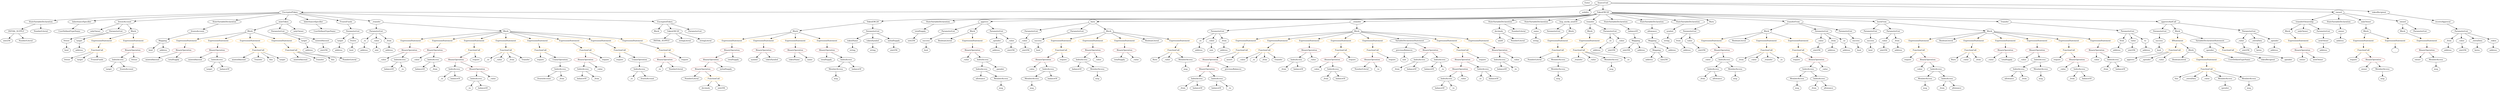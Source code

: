 strict digraph {
	graph [bb="0,0,15942,684"];
	node [label="\N"];
	Enter	[height=0.5,
		pos="10010,666",
		width=0.83628];
	VariableDeclaration_decimals	[color=black,
		height=0.5,
		label=decimals,
		pos="9451.6,450",
		width=1.1967];
	ElementaryTypeName_uint8	[color=black,
		height=0.5,
		label=uint8,
		pos="9458.6,378",
		width=0.7947];
	VariableDeclaration_decimals -> ElementaryTypeName_uint8	[pos="e,9456.9,396.1 9453.3,431.7 9454.1,424.41 9454.9,415.73 9455.7,407.54"];
	NumberLiteral_Unnamed	[color=black,
		height=0.5,
		label=NumberLiteral,
		pos="9568.6,378",
		width=1.765];
	VariableDeclaration_decimals -> NumberLiteral_Unnamed	[pos="e,9542.2,394.78 9475.6,434.67 9491.9,424.88 9513.9,411.73 9532.4,400.67"];
	Block_Unnamed_3	[color=black,
		height=0.5,
		label=Block,
		pos="5028.6,450",
		width=0.90558];
	ExpressionStatement_Unnamed_4	[color=orange,
		height=0.5,
		label=ExpressionStatement,
		pos="4638.6,378",
		width=2.458];
	Block_Unnamed_3 -> ExpressionStatement_Unnamed_4	[pos="e,4703.3,390.61 4997.7,443.45 4937,432.56 4800.7,408.1 4714.6,392.64"];
	ExpressionStatement_Unnamed_7	[color=orange,
		height=0.5,
		label=ExpressionStatement,
		pos="4833.6,378",
		width=2.458];
	Block_Unnamed_3 -> ExpressionStatement_Unnamed_7	[pos="e,4876,394.24 5001.9,439.41 4972.4,428.81 4924,411.47 4886.7,398.08"];
	ExpressionStatement_Unnamed_6	[color=orange,
		height=0.5,
		label=ExpressionStatement,
		pos="5028.6,378",
		width=2.458];
	Block_Unnamed_3 -> ExpressionStatement_Unnamed_6	[pos="e,5028.6,396.1 5028.6,431.7 5028.6,424.41 5028.6,415.73 5028.6,407.54"];
	ExpressionStatement_Unnamed_5	[color=orange,
		height=0.5,
		label=ExpressionStatement,
		pos="5223.6,378",
		width=2.458];
	Block_Unnamed_3 -> ExpressionStatement_Unnamed_5	[pos="e,5181.1,394.24 5055.3,439.41 5084.8,428.81 5133.1,411.47 5170.4,398.08"];
	Identifier_msg_9	[color=black,
		height=0.5,
		label=msg,
		pos="6586.6,18",
		width=0.75];
	NumberLiteral_Unnamed_3	[color=black,
		height=0.5,
		label=NumberLiteral,
		pos="8591.6,162",
		width=1.765];
	Identifier_mintedAmount_3	[color=black,
		height=0.5,
		label=mintedAmount,
		pos="1556.6,234",
		width=1.8204];
	Identifier_allowance_4	[color=black,
		height=0.5,
		label=allowance,
		pos="12777,90",
		width=1.3076];
	BinaryOperation_Unnamed_7	[color=brown,
		height=0.5,
		label=BinaryOperation,
		pos="5028.6,306",
		width=1.9867];
	Identifier_tokenName	[color=black,
		height=0.5,
		label=tokenName,
		pos="5015.6,234",
		width=1.46];
	BinaryOperation_Unnamed_7 -> Identifier_tokenName	[pos="e,5018.8,252.1 5025.4,287.7 5024,280.32 5022.4,271.52 5020.8,263.25"];
	Identifier_name	[color=black,
		height=0.5,
		label=name,
		pos="5116.6,234",
		width=0.83628];
	BinaryOperation_Unnamed_7 -> Identifier_name	[pos="e,5099.1,248.88 5049.4,288.41 5061.6,278.72 5077.1,266.39 5090.2,256.02"];
	BinaryOperation_Unnamed_12	[color=brown,
		height=0.5,
		label=BinaryOperation,
		pos="9251.6,162",
		width=1.9867];
	IndexAccess_Unnamed_2	[color=black,
		height=0.5,
		label=IndexAccess,
		pos="9156.6,90",
		width=1.6402];
	BinaryOperation_Unnamed_12 -> IndexAccess_Unnamed_2	[pos="e,9178.5,107.15 9229.6,144.76 9217.1,135.58 9201.3,123.94 9187.6,113.84"];
	Identifier__value_1	[color=black,
		height=0.5,
		label=_value,
		pos="9268.6,90",
		width=0.96103];
	BinaryOperation_Unnamed_12 -> Identifier__value_1	[pos="e,9264.4,108.1 9255.8,143.7 9257.6,136.32 9259.7,127.52 9261.7,119.25"];
	Identifier__from_7	[color=black,
		height=0.5,
		label=_from,
		pos="11070,234",
		width=0.93331];
	ParameterList_Unnamed_11	[color=black,
		height=0.5,
		label=ParameterList,
		pos="6000.6,450",
		width=1.7095];
	Parameter_success_1	[color=black,
		height=0.5,
		label=success,
		pos="5855.6,378",
		width=1.1135];
	ParameterList_Unnamed_11 -> Parameter_success_1	[pos="e,5881.9,391.71 5969.8,434.15 5947.1,423.18 5916.1,408.19 5892.1,396.61"];
	ContractDefinition_EncryptedToken	[color=black,
		height=0.5,
		label=EncryptedToken,
		pos="1822.6,594",
		width=2.0283];
	StateVariableDeclaration_Unnamed_7	[color=black,
		height=0.5,
		label=StateVariableDeclaration,
		pos="262.59,522",
		width=2.8184];
	ContractDefinition_EncryptedToken -> StateVariableDeclaration_Unnamed_7	[pos="e,352.59,530.69 1750.3,591.09 1549.4,585.56 966.97,568.15 483.59,540 444.51,537.72 401.59,534.57 364.06,531.6"];
	InheritanceSpecifier_Unnamed_1	[color=black,
		height=0.5,
		label=InheritanceSpecifier,
		pos="576.59,522",
		width=2.3333];
	ContractDefinition_EncryptedToken -> InheritanceSpecifier_Unnamed_1	[pos="e,647.15,532.13 1750.2,591.18 1574.1,586.41 1109.8,571.61 723.59,540 702.43,538.27 679.61,535.88 658.41,533.45"];
	FunctionDefinition_freezeAccount	[color=black,
		height=0.5,
		label=freezeAccount,
		pos="797.59,522",
		width=1.7927];
	ContractDefinition_EncryptedToken -> FunctionDefinition_freezeAccount	[pos="e,859.74,527.24 1752.9,588.24 1567.2,575.56 1061,540.99 870.99,528.01"];
	StateVariableDeclaration_Unnamed_8	[color=black,
		height=0.5,
		label=StateVariableDeclaration,
		pos="1424.6,522",
		width=2.8184];
	ContractDefinition_EncryptedToken -> StateVariableDeclaration_Unnamed_8	[pos="e,1494.8,535.35 1764.3,582.75 1696.1,570.75 1582.7,550.81 1505.9,537.29"];
	FunctionDefinition_mintToken	[color=black,
		height=0.5,
		label=mintToken,
		pos="1781.6,522",
		width=1.4046];
	ContractDefinition_EncryptedToken -> FunctionDefinition_mintToken	[pos="e,1791.6,540.1 1812.5,575.7 1807.9,567.9 1802.4,558.51 1797.3,549.83"];
	InheritanceSpecifier_Unnamed	[color=black,
		height=0.5,
		label=InheritanceSpecifier,
		pos="1971.6,522",
		width=2.3333];
	ContractDefinition_EncryptedToken -> InheritanceSpecifier_Unnamed	[pos="e,1937.7,538.93 1855.3,577.64 1876.5,567.69 1904.3,554.62 1927.4,543.75"];
	EventDefinition_FrozenFunds	[color=black,
		height=0.5,
		label=FrozenFunds,
		pos="2178.6,522",
		width=1.6679];
	ContractDefinition_EncryptedToken -> EventDefinition_FrozenFunds	[pos="e,2129.4,532.68 1878.2,582.06 1943.4,569.25 2051,548.1 2118.1,534.89"];
	FunctionDefinition__transfer_1	[color=black,
		height=0.5,
		label=_transfer,
		pos="2414.6,522",
		width=1.2105];
	ContractDefinition_EncryptedToken -> FunctionDefinition__transfer_1	[pos="e,2372.9,527.92 1887.4,585.34 2005.3,571.39 2253,542.1 2361.6,529.26"];
	FunctionDefinition_EncryptedToken	[color=black,
		height=0.5,
		label=EncryptedToken,
		pos="4217.6,522",
		width=2.0283];
	ContractDefinition_EncryptedToken -> FunctionDefinition_EncryptedToken	[pos="e,4145.4,525.11 1894.9,590.89 2244.9,580.66 3760.6,536.36 4134.2,525.44"];
	IndexAccess_Unnamed_7	[color=black,
		height=0.5,
		label=IndexAccess,
		pos="9506.6,234",
		width=1.6402];
	Identifier_balanceOf_7	[color=black,
		height=0.5,
		label=balanceOf,
		pos="9526.6,162",
		width=1.3491];
	IndexAccess_Unnamed_7 -> Identifier_balanceOf_7	[pos="e,9521.7,180.1 9511.5,215.7 9513.7,208.24 9516.2,199.32 9518.6,190.97"];
	Identifier__to_4	[color=black,
		height=0.5,
		label=_to,
		pos="9620.6,162",
		width=0.75];
	IndexAccess_Unnamed_7 -> Identifier__to_4	[pos="e,9601.4,174.8 9531.9,217.46 9549.6,206.59 9573.3,192.04 9591.7,180.71"];
	Block_Unnamed_13	[color=black,
		height=0.5,
		label=Block,
		pos="4160.6,450",
		width=0.90558];
	Identifier__value_20	[color=black,
		height=0.5,
		label=_value,
		pos="12663,234",
		width=0.96103];
	FunctionCall_Unnamed_26	[color=orange,
		height=0.5,
		label=FunctionCall,
		pos="1682.6,306",
		width=1.6125];
	FunctionCall_Unnamed_26 -> Identifier_mintedAmount_3	[pos="e,1584.8,250.64 1655.3,289.81 1637.5,279.95 1614.1,266.96 1594.6,256.1"];
	Identifier_Transfer_3	[color=black,
		height=0.5,
		label=Transfer,
		pos="1682.6,234",
		width=1.1689];
	FunctionCall_Unnamed_26 -> Identifier_Transfer_3	[pos="e,1682.6,252.1 1682.6,287.7 1682.6,280.41 1682.6,271.73 1682.6,263.54"];
	Identifier_this_2	[color=black,
		height=0.5,
		label=this,
		pos="1769.6,234",
		width=0.75];
	FunctionCall_Unnamed_26 -> Identifier_this_2	[pos="e,1752.7,248.56 1702.8,288.76 1715.1,278.85 1730.9,266.09 1744.1,255.49"];
	Identifier_target_1	[color=black,
		height=0.5,
		label=target,
		pos="1845.6,234",
		width=0.864];
	FunctionCall_Unnamed_26 -> Identifier_target_1	[pos="e,1821.1,245.5 1715.6,290.83 1743.2,278.98 1782.4,262.12 1810.6,250.04"];
	IndexAccess_Unnamed_13	[color=black,
		height=0.5,
		label=IndexAccess,
		pos="10868,162",
		width=1.6402];
	Identifier__from_6	[color=black,
		height=0.5,
		label=_from,
		pos="10796,90",
		width=0.93331];
	IndexAccess_Unnamed_13 -> Identifier__from_6	[pos="e,10811,106.04 10851,144.41 10841,135.31 10829,123.9 10819,113.96"];
	Identifier_allowance_1	[color=black,
		height=0.5,
		label=allowance,
		pos="10895,90",
		width=1.3076];
	IndexAccess_Unnamed_13 -> Identifier_allowance_1	[pos="e,10888,108.1 10874,143.7 10877,136.15 10881,127.12 10884,118.68"];
	BinaryOperation_Unnamed_20	[color=brown,
		height=0.5,
		label=BinaryOperation,
		pos="6148.6,306",
		width=1.9867];
	Identifier__value_9	[color=black,
		height=0.5,
		label=_value,
		pos="6092.6,234",
		width=0.96103];
	BinaryOperation_Unnamed_20 -> Identifier__value_9	[pos="e,6105.3,250.83 6135,288.05 6128.2,279.56 6119.9,269.11 6112.4,259.73"];
	IndexAccess_Unnamed_14	[color=black,
		height=0.5,
		label=IndexAccess,
		pos="6204.6,234",
		width=1.6402];
	BinaryOperation_Unnamed_20 -> IndexAccess_Unnamed_14	[pos="e,6191.2,251.79 6162.1,288.05 6168.8,279.8 6176.8,269.7 6184.2,260.54"];
	Parameter__value_3	[color=black,
		height=0.5,
		label=_value,
		pos="11574,378",
		width=0.96103];
	ElementaryTypeName_uint256_9	[color=black,
		height=0.5,
		label=uint256,
		pos="11556,306",
		width=1.0442];
	Parameter__value_3 -> ElementaryTypeName_uint256_9	[pos="e,11560,324.1 11569,359.7 11567,352.32 11565,343.52 11563,335.25"];
	FunctionCall_Unnamed_13	[color=orange,
		height=0.5,
		label=FunctionCall,
		pos="9820.6,306",
		width=1.6125];
	NumberLiteral_Unnamed_4	[color=black,
		height=0.5,
		label=NumberLiteral,
		pos="9734.6,234",
		width=1.765];
	FunctionCall_Unnamed_13 -> NumberLiteral_Unnamed_4	[pos="e,9754.7,251.39 9800.6,288.76 9789.7,279.82 9775.8,268.55 9763.6,258.64"];
	MemberAccess_Unnamed_9	[color=black,
		height=0.5,
		label=MemberAccess,
		pos="9885.6,234",
		width=1.9174];
	FunctionCall_Unnamed_13 -> MemberAccess_Unnamed_9	[pos="e,9869.8,251.96 9836,288.41 9843.8,279.99 9853.5,269.58 9862.2,260.2"];
	Identifier__transfer	[color=black,
		height=0.5,
		label=_transfer,
		pos="10017,234",
		width=1.2105];
	FunctionDefinition_transferOwnership	[color=black,
		height=0.5,
		label=transferOwnership,
		pos="14717,522",
		width=2.1947];
	Block_Unnamed_2	[color=black,
		height=0.5,
		label=Block,
		pos="14592,450",
		width=0.90558];
	FunctionDefinition_transferOwnership -> Block_Unnamed_2	[pos="e,14614,463.5 14688,504.94 14669,494.22 14644,480.1 14624,468.99"];
	ModifierInvocation_onlyOwner	[color=black,
		height=0.5,
		label=onlyOwner,
		pos="14694,450",
		width=1.4323];
	FunctionDefinition_transferOwnership -> ModifierInvocation_onlyOwner	[pos="e,14699,468.1 14711,503.7 14708,496.24 14706,487.32 14703,478.97"];
	ParameterList_Unnamed_1	[color=black,
		height=0.5,
		label=ParameterList,
		pos="14825,450",
		width=1.7095];
	FunctionDefinition_transferOwnership -> ParameterList_Unnamed_1	[pos="e,14800,466.83 14742,504.59 14756,495.15 14775,483.17 14791,472.94"];
	Parameter__value_5	[color=black,
		height=0.5,
		label=_value,
		pos="14299,378",
		width=0.96103];
	ElementaryTypeName_uint256_11	[color=black,
		height=0.5,
		label=uint256,
		pos="14329,306",
		width=1.0442];
	Parameter__value_5 -> ElementaryTypeName_uint256_11	[pos="e,14321,323.79 14306,360.05 14309,352.32 14313,342.96 14317,334.27"];
	Identifier_frozenAccount	[color=black,
		height=0.5,
		label=frozenAccount,
		pos="3489.6,90",
		width=1.8343];
	PragmaDirective_solidity	[color=black,
		height=0.5,
		label=solidity,
		pos="9992.6,594",
		width=1.0442];
	Identifier_INITIAL_SUPPLY	[color=black,
		height=0.5,
		label=INITIAL_SUPPLY,
		pos="4195.6,378",
		width=2.3333];
	IndexAccess_Unnamed_24	[color=black,
		height=0.5,
		label=IndexAccess,
		pos="3740.6,162",
		width=1.6402];
	Identifier_balanceOf_14	[color=black,
		height=0.5,
		label=balanceOf,
		pos="3725.6,90",
		width=1.3491];
	IndexAccess_Unnamed_24 -> Identifier_balanceOf_14	[pos="e,3729.3,108.1 3736.9,143.7 3735.3,136.32 3733.4,127.52 3731.6,119.25"];
	Identifier__from_13	[color=black,
		height=0.5,
		label=_from,
		pos="3825.6,90",
		width=0.93331];
	IndexAccess_Unnamed_24 -> Identifier__from_13	[pos="e,3807.7,105.72 3760.3,144.76 3771.8,135.27 3786.5,123.17 3799.1,112.85"];
	VariableDeclaration_INITIAL_SUPPLY	[color=black,
		height=0.5,
		label=INITIAL_SUPPLY,
		pos="96.591,450",
		width=2.3333];
	StateVariableDeclaration_Unnamed_7 -> VariableDeclaration_INITIAL_SUPPLY	[pos="e,133.64,466.62 224.51,504.94 200.64,494.87 169.67,481.82 144.19,471.07"];
	NumberLiteral_Unnamed_6	[color=black,
		height=0.5,
		label=NumberLiteral,
		pos="262.59,450",
		width=1.765];
	StateVariableDeclaration_Unnamed_7 -> NumberLiteral_Unnamed_6	[pos="e,262.59,468.1 262.59,503.7 262.59,496.41 262.59,487.73 262.59,479.54"];
	BinaryOperation_Unnamed_3	[color=brown,
		height=0.5,
		label=BinaryOperation,
		pos="4638.6,306",
		width=1.9867];
	ExpressionStatement_Unnamed_4 -> BinaryOperation_Unnamed_3	[pos="e,4638.6,324.1 4638.6,359.7 4638.6,352.41 4638.6,343.73 4638.6,335.54"];
	BinaryOperation_Unnamed_14	[color=brown,
		height=0.5,
		label=BinaryOperation,
		pos="8286.6,306",
		width=1.9867];
	IndexAccess_Unnamed_6	[color=black,
		height=0.5,
		label=IndexAccess,
		pos="8183.6,234",
		width=1.6402];
	BinaryOperation_Unnamed_14 -> IndexAccess_Unnamed_6	[pos="e,8206.9,250.83 8262.4,288.59 8248.7,279.24 8231.3,267.4 8216.3,257.23"];
	Identifier__value_2	[color=black,
		height=0.5,
		label=_value,
		pos="8295.6,234",
		width=0.96103];
	BinaryOperation_Unnamed_14 -> Identifier__value_2	[pos="e,8293.4,252.1 8288.8,287.7 8289.8,280.32 8290.9,271.52 8292,263.25"];
	Identifier_balanceOf_5	[color=black,
		height=0.5,
		label=balanceOf,
		pos="9040.6,162",
		width=1.3491];
	StateVariableDeclaration_Unnamed	[color=black,
		height=0.5,
		label=StateVariableDeclaration,
		pos="14923,522",
		width=2.8184];
	VariableDeclaration_owner	[color=black,
		height=0.5,
		label=owner,
		pos="14938,450",
		width=0.93331];
	StateVariableDeclaration_Unnamed -> VariableDeclaration_owner	[pos="e,14934,468.1 14926,503.7 14928,496.32 14930,487.52 14932,479.25"];
	Identifier__value_8	[color=black,
		height=0.5,
		label=_value,
		pos="11156,234",
		width=0.96103];
	BooleanLiteral_Unnamed_2	[color=black,
		height=0.5,
		label=BooleanLiteral,
		pos="13899,234",
		width=1.7788];
	UserDefinedTypeName_Unnamed_2	[color=black,
		height=0.5,
		label=UserDefinedTypeName,
		pos="442.59,450",
		width=2.7214];
	InheritanceSpecifier_Unnamed_1 -> UserDefinedTypeName_Unnamed_2	[pos="e,474.12,467.47 545.85,504.94 527.56,495.39 504.1,483.13 484.18,472.72"];
	Parameter__to_1	[color=black,
		height=0.5,
		label=_to,
		pos="10149,378",
		width=0.75];
	ElementaryTypeName_address_12	[color=black,
		height=0.5,
		label=address,
		pos="10132,306",
		width=1.0996];
	Parameter__to_1 -> ElementaryTypeName_address_12	[pos="e,10136,324.28 10144,360.05 10143,352.6 10140,343.64 10138,335.22"];
	FunctionCall_Unnamed_11	[color=orange,
		height=0.5,
		label=FunctionCall,
		pos="13858,306",
		width=1.6125];
	Identifier_approve	[color=black,
		height=0.5,
		label=approve,
		pos="13580,234",
		width=1.1412];
	FunctionCall_Unnamed_11 -> Identifier_approve	[pos="e,13611,246.13 13814,293.75 13806,291.8 13798,289.81 13791,288 13719,270.98 13700,271.83 13630,252 13627,251.24 13624,250.42 13621,\
249.56"];
	Identifier__spender_2	[color=black,
		height=0.5,
		label=_spender,
		pos="13684,234",
		width=1.2521];
	FunctionCall_Unnamed_11 -> Identifier__spender_2	[pos="e,13715,247.51 13823,291.17 13795,279.85 13755,263.8 13725,251.75"];
	Identifier__value_10	[color=black,
		height=0.5,
		label=_value,
		pos="13782,234",
		width=0.96103];
	FunctionCall_Unnamed_11 -> Identifier__value_10	[pos="e,13798,250.27 13840,288.41 13830,279.29 13817,267.83 13806,257.87"];
	ElementaryTypeName_address	[color=black,
		height=0.5,
		label=address,
		pos="14933,378",
		width=1.0996];
	ExpressionStatement_Unnamed_14	[color=orange,
		height=0.5,
		label=ExpressionStatement,
		pos="7896.6,378",
		width=2.458];
	FunctionCall_Unnamed_6	[color=orange,
		height=0.5,
		label=FunctionCall,
		pos="7871.6,306",
		width=1.6125];
	ExpressionStatement_Unnamed_14 -> FunctionCall_Unnamed_6	[pos="e,7877.7,324.1 7890.4,359.7 7887.7,352.15 7884.5,343.12 7881.5,334.68"];
	Identifier__to_11	[color=black,
		height=0.5,
		label=_to,
		pos="2807.6,90",
		width=0.75];
	ElementaryTypeName_address_19	[color=black,
		height=0.5,
		label=address,
		pos="2161.6,306",
		width=1.0996];
	BinaryOperation_Unnamed_35	[color=brown,
		height=0.5,
		label=BinaryOperation,
		pos="1409.6,306",
		width=1.9867];
	Identifier_mintedAmount	[color=black,
		height=0.5,
		label=mintedAmount,
		pos="1270.6,234",
		width=1.8204];
	BinaryOperation_Unnamed_35 -> Identifier_mintedAmount	[pos="e,1300.9,250.25 1378.7,289.46 1358.8,279.43 1332.7,266.26 1311.1,255.38"];
	IndexAccess_Unnamed_31	[color=black,
		height=0.5,
		label=IndexAccess,
		pos="1413.6,234",
		width=1.6402];
	BinaryOperation_Unnamed_35 -> IndexAccess_Unnamed_31	[pos="e,1412.6,252.1 1410.6,287.7 1411,280.41 1411.5,271.73 1412,263.54"];
	Identifier_balanceOf_2	[color=black,
		height=0.5,
		label=balanceOf,
		pos="9109.6,18",
		width=1.3491];
	ExpressionStatement_Unnamed_45	[color=orange,
		height=0.5,
		label=ExpressionStatement,
		pos="656.59,378",
		width=2.458];
	FunctionCall_Unnamed_27	[color=orange,
		height=0.5,
		label=FunctionCall,
		pos="633.59,306",
		width=1.6125];
	ExpressionStatement_Unnamed_45 -> FunctionCall_Unnamed_27	[pos="e,639.21,324.1 650.91,359.7 648.45,352.24 645.53,343.32 642.78,334.97"];
	BinaryOperation_Unnamed_26	[color=brown,
		height=0.5,
		label=BinaryOperation,
		pos="13350,306",
		width=1.9867];
	Identifier__value_18	[color=black,
		height=0.5,
		label=_value,
		pos="13350,234",
		width=0.96103];
	BinaryOperation_Unnamed_26 -> Identifier__value_18	[pos="e,13350,252.1 13350,287.7 13350,280.41 13350,271.73 13350,263.54"];
	IndexAccess_Unnamed_21	[color=black,
		height=0.5,
		label=IndexAccess,
		pos="13462,234",
		width=1.6402];
	BinaryOperation_Unnamed_26 -> IndexAccess_Unnamed_21	[pos="e,13437,250.67 13376,288.76 13391,279.18 13411,266.92 13427,256.53"];
	IndexAccess_Unnamed_32	[color=black,
		height=0.5,
		label=IndexAccess,
		pos="770.59,234",
		width=1.6402];
	Identifier_target_2	[color=black,
		height=0.5,
		label=target,
		pos="712.59,162",
		width=0.864];
	IndexAccess_Unnamed_32 -> Identifier_target_2	[pos="e,725.71,178.83 756.55,216.05 749.44,207.47 740.67,196.89 732.84,187.44"];
	Identifier_frozenAccount_2	[color=black,
		height=0.5,
		label=frozenAccount,
		pos="827.59,162",
		width=1.8343];
	IndexAccess_Unnamed_32 -> Identifier_frozenAccount_2	[pos="e,813.92,179.79 784.39,216.05 791.11,207.8 799.33,197.7 806.8,188.54"];
	FunctionDefinition_TokenERC20	[color=black,
		height=0.5,
		label=TokenERC20,
		pos="5513.6,522",
		width=1.7234];
	FunctionDefinition_TokenERC20 -> Block_Unnamed_3	[pos="e,5060,455.54 5458.9,513.11 5361.3,499.03 5159.3,469.86 5071.2,457.15"];
	ParameterList_Unnamed_5	[color=black,
		height=0.5,
		label=ParameterList,
		pos="5513.6,450",
		width=1.7095];
	FunctionDefinition_TokenERC20 -> ParameterList_Unnamed_5	[pos="e,5513.6,468.1 5513.6,503.7 5513.6,496.41 5513.6,487.73 5513.6,479.54"];
	Identifier__to_1	[color=black,
		height=0.5,
		label=_to,
		pos="9203.6,18",
		width=0.75];
	Identifier_balanceOf_18	[color=black,
		height=0.5,
		label=balanceOf,
		pos="2462.6,162",
		width=1.3491];
	ExpressionStatement_Unnamed_3	[color=orange,
		height=0.5,
		label=ExpressionStatement,
		pos="14668,378",
		width=2.458];
	Block_Unnamed_2 -> ExpressionStatement_Unnamed_3	[pos="e,14649,396.04 14608,434.15 14617,425.35 14630,413.97 14641,403.83"];
	Parameter_success_3	[color=black,
		height=0.5,
		label=success,
		pos="6578.6,378",
		width=1.1135];
	ElementaryTypeName_bool_3	[color=black,
		height=0.5,
		label=bool,
		pos="6578.6,306",
		width=0.76697];
	Parameter_success_3 -> ElementaryTypeName_bool_3	[pos="e,6578.6,324.1 6578.6,359.7 6578.6,352.41 6578.6,343.73 6578.6,335.54"];
	Parameter__value_7	[color=black,
		height=0.5,
		label=_value,
		pos="12015,378",
		width=0.96103];
	ElementaryTypeName_uint256_13	[color=black,
		height=0.5,
		label=uint256,
		pos="12010,306",
		width=1.0442];
	Parameter__value_7 -> ElementaryTypeName_uint256_13	[pos="e,12011,324.1 12013,359.7 12013,352.41 12012,343.73 12012,335.54"];
	Parameter__to	[color=black,
		height=0.5,
		label=_to,
		pos="7590.6,378",
		width=0.75];
	ElementaryTypeName_address_11	[color=black,
		height=0.5,
		label=address,
		pos="7585.6,306",
		width=1.0996];
	Parameter__to -> ElementaryTypeName_address_11	[pos="e,7586.8,324.1 7589.4,359.7 7588.8,352.41 7588.2,343.73 7587.6,335.54"];
	Identifier_msg_5	[color=black,
		height=0.5,
		label=msg,
		pos="11014,90",
		width=0.75];
	Identifier_balanceOf_9	[color=black,
		height=0.5,
		label=balanceOf,
		pos="7645.6,18",
		width=1.3491];
	Identifier__value_19	[color=black,
		height=0.5,
		label=_value,
		pos="12875,234",
		width=0.96103];
	StateVariableDeclaration_Unnamed_4	[color=black,
		height=0.5,
		label=StateVariableDeclaration,
		pos="5909.6,522",
		width=2.8184];
	VariableDeclaration_totalSupply	[color=black,
		height=0.5,
		label=totalSupply,
		pos="5795.6,450",
		width=1.4739];
	StateVariableDeclaration_Unnamed_4 -> VariableDeclaration_totalSupply	[pos="e,5820.3,466.2 5882.3,504.23 5866.5,494.56 5846.6,482.32 5829.8,472.01"];
	FunctionDefinition_approve	[color=black,
		height=0.5,
		label=approve,
		pos="6224.6,522",
		width=1.1412];
	FunctionDefinition_approve -> ParameterList_Unnamed_11	[pos="e,6041.6,463.81 6192,510.82 6155.4,499.38 6095.5,480.65 6052.4,467.19"];
	Block_Unnamed_7	[color=black,
		height=0.5,
		label=Block,
		pos="6148.6,450",
		width=0.90558];
	FunctionDefinition_approve -> Block_Unnamed_7	[pos="e,6164.9,466.01 6207.7,505.46 6197.5,496.09 6184.4,483.99 6173.1,473.57"];
	ParameterList_Unnamed_10	[color=black,
		height=0.5,
		label=ParameterList,
		pos="6300.6,450",
		width=1.7095];
	FunctionDefinition_approve -> ParameterList_Unnamed_10	[pos="e,6282.7,467.47 6241.5,505.46 6251.1,496.57 6263.5,485.21 6274.4,475.16"];
	Identifier_owner_1	[color=black,
		height=0.5,
		label=owner,
		pos="15081,162",
		width=0.93331];
	ModifierDefinition_onlyOwner	[color=black,
		height=0.5,
		label=onlyOwner,
		pos="15094,522",
		width=1.4323];
	Block_Unnamed_1	[color=black,
		height=0.5,
		label=Block,
		pos="15094,450",
		width=0.90558];
	ModifierDefinition_onlyOwner -> Block_Unnamed_1	[pos="e,15094,468.1 15094,503.7 15094,496.41 15094,487.73 15094,479.54"];
	ElementaryTypeName_bytes_1	[color=black,
		height=0.5,
		label=bytes,
		pos="14415,306",
		width=0.85014];
	ExpressionStatement_Unnamed_1	[color=orange,
		height=0.5,
		label=ExpressionStatement,
		pos="15079,378",
		width=2.458];
	FunctionCall_Unnamed	[color=orange,
		height=0.5,
		label=FunctionCall,
		pos="15079,306",
		width=1.6125];
	ExpressionStatement_Unnamed_1 -> FunctionCall_Unnamed	[pos="e,15079,324.1 15079,359.7 15079,352.41 15079,343.73 15079,335.54"];
	ElementaryTypeName_address_1	[color=black,
		height=0.5,
		label=address,
		pos="14825,306",
		width=1.0996];
	ParameterList_Unnamed_13	[color=black,
		height=0.5,
		label=ParameterList,
		pos="13765,450",
		width=1.7095];
	Parameter_success_2	[color=black,
		height=0.5,
		label=success,
		pos="13760,378",
		width=1.1135];
	ParameterList_Unnamed_13 -> Parameter_success_2	[pos="e,13761,396.1 13763,431.7 13763,424.41 13762,415.73 13762,407.54"];
	VariableDeclaration_spender	[color=black,
		height=0.5,
		label=spender,
		pos="14099,306",
		width=1.1135];
	UserDefinedTypeName_Unnamed	[color=black,
		height=0.5,
		label=UserDefinedTypeName,
		pos="14274,234",
		width=2.7214];
	VariableDeclaration_spender -> UserDefinedTypeName_Unnamed	[pos="e,14234,250.83 14128,293.28 14154,282.87 14193,267.43 14223,255.06"];
	BinaryOperation_Unnamed_2	[color=brown,
		height=0.5,
		label=BinaryOperation,
		pos="14682,306",
		width=1.9867];
	Identifier_owner_2	[color=black,
		height=0.5,
		label=owner,
		pos="14682,234",
		width=0.93331];
	BinaryOperation_Unnamed_2 -> Identifier_owner_2	[pos="e,14682,252.1 14682,287.7 14682,280.41 14682,271.73 14682,263.54"];
	Identifier_newOwner	[color=black,
		height=0.5,
		label=newOwner,
		pos="14784,234",
		width=1.4046];
	BinaryOperation_Unnamed_2 -> Identifier_newOwner	[pos="e,14761,250.35 14706,288.59 14719,279.11 14737,267.06 14752,256.8"];
	FunctionDefinition_burn	[color=black,
		height=0.5,
		label=burn,
		pos="6863.6,522",
		width=0.76697];
	ParameterList_Unnamed_15	[color=black,
		height=0.5,
		label=ParameterList,
		pos="6530.6,450",
		width=1.7095];
	FunctionDefinition_burn -> ParameterList_Unnamed_15	[pos="e,6579.6,461.3 6837.5,515.51 6784.6,504.39 6663.8,478.99 6590.5,463.59"];
	ParameterList_Unnamed_16	[color=black,
		height=0.5,
		label=ParameterList,
		pos="6762.6,450",
		width=1.7095];
	FunctionDefinition_burn -> ParameterList_Unnamed_16	[pos="e,6785.6,466.95 6845.1,508.16 6831.1,498.46 6811.5,484.9 6794.9,473.42"];
	Block_Unnamed_11	[color=black,
		height=0.5,
		label=Block,
		pos="7017.6,450",
		width=0.90558];
	FunctionDefinition_burn -> Block_Unnamed_11	[pos="e,6992.9,462.23 6886,510.82 6911.3,499.31 6952.9,480.4 6982.5,466.93"];
	ParameterList_Unnamed_3	[color=black,
		height=0.5,
		label=ParameterList,
		pos="13536,450",
		width=1.7095];
	VariableDeclaration_from	[color=black,
		height=0.5,
		label=from,
		pos="13498,378",
		width=0.7947];
	ParameterList_Unnamed_3 -> VariableDeclaration_from	[pos="e,13506,395.31 13526,432.05 13522,424.03 13517,414.26 13512,405.3"];
	VariableDeclaration_value	[color=black,
		height=0.5,
		label=value,
		pos="13574,378",
		width=0.82242];
	ParameterList_Unnamed_3 -> VariableDeclaration_value	[pos="e,13565,395.31 13545,432.05 13549,424.03 13554,414.26 13559,405.3"];
	VariableDeclaration_to	[color=black,
		height=0.5,
		label=to,
		pos="13659,378",
		width=0.75];
	ParameterList_Unnamed_3 -> VariableDeclaration_to	[pos="e,13639,390.36 13563,433.46 13582,422.35 13609,407.4 13629,395.97"];
	Identifier_freeze_1	[color=black,
		height=0.5,
		label=freeze,
		pos="442.59,234",
		width=0.90558];
	FunctionCall_Unnamed_27 -> Identifier_freeze_1	[pos="e,468.29,245.6 595.77,292.05 565.55,281.58 522.19,266.29 484.59,252 482.69,251.28 480.74,250.53 478.78,249.76"];
	Identifier_target_3	[color=black,
		height=0.5,
		label=target,
		pos="524.59,234",
		width=0.864];
	FunctionCall_Unnamed_27 -> Identifier_target_3	[pos="e,544.95,248.08 609.13,289.29 592.97,278.91 571.68,265.24 554.51,254.22"];
	Identifier_FrozenFunds	[color=black,
		height=0.5,
		label=FrozenFunds,
		pos="633.59,234",
		width=1.6679];
	FunctionCall_Unnamed_27 -> Identifier_FrozenFunds	[pos="e,633.59,252.1 633.59,287.7 633.59,280.41 633.59,271.73 633.59,263.54"];
	Identifier_target	[color=black,
		height=0.5,
		label=target,
		pos="1364.6,162",
		width=0.864];
	BinaryOperation_Unnamed	[color=brown,
		height=0.5,
		label=BinaryOperation,
		pos="15469,306",
		width=1.9867];
	Identifier_owner	[color=black,
		height=0.5,
		label=owner,
		pos="15409,234",
		width=0.93331];
	BinaryOperation_Unnamed -> Identifier_owner	[pos="e,15422,250.83 15454,288.05 15447,279.47 15438,268.89 15430,259.44"];
	MemberAccess_Unnamed	[color=black,
		height=0.5,
		label=MemberAccess,
		pos="15530,234",
		width=1.9174];
	BinaryOperation_Unnamed -> MemberAccess_Unnamed	[pos="e,15515,251.79 15483,288.05 15491,279.71 15500,269.49 15508,260.25"];
	ElementaryTypeName_uint256_12	[color=black,
		height=0.5,
		label=uint256,
		pos="6490.6,306",
		width=1.0442];
	BooleanLiteral_Unnamed_1	[color=black,
		height=0.5,
		label=BooleanLiteral,
		pos="5977.6,378",
		width=1.7788];
	Block_Unnamed_7 -> BooleanLiteral_Unnamed_1	[pos="e,6012.9,393.45 6123,438.52 6096.7,427.76 6055.2,410.79 6023.3,397.72"];
	ExpressionStatement_Unnamed_19	[color=orange,
		height=0.5,
		label=ExpressionStatement,
		pos="6148.6,378",
		width=2.458];
	Block_Unnamed_7 -> ExpressionStatement_Unnamed_19	[pos="e,6148.6,396.1 6148.6,431.7 6148.6,424.41 6148.6,415.73 6148.6,407.54"];
	FunctionDefinition__transfer	[color=black,
		height=0.5,
		label=_transfer,
		pos="8578.6,522",
		width=1.2105];
	ParameterList_Unnamed_6	[color=black,
		height=0.5,
		label=ParameterList,
		pos="7713.6,450",
		width=1.7095];
	FunctionDefinition__transfer -> ParameterList_Unnamed_6	[pos="e,7772.5,455.77 8536,517.55 8397.1,506.32 7956.6,470.67 7784,456.69"];
	Block_Unnamed_4	[color=black,
		height=0.5,
		label=Block,
		pos="8578.6,450",
		width=0.90558];
	FunctionDefinition__transfer -> Block_Unnamed_4	[pos="e,8578.6,468.1 8578.6,503.7 8578.6,496.41 8578.6,487.73 8578.6,479.54"];
	Identifier_msg_12	[color=black,
		height=0.5,
		label=msg,
		pos="12249,18",
		width=0.75];
	Identifier_msg_2	[color=black,
		height=0.5,
		label=msg,
		pos="5284.6,90",
		width=0.75];
	Parameter__to_3	[color=black,
		height=0.5,
		label=_to,
		pos="2332.6,378",
		width=0.75];
	ElementaryTypeName_address_21	[color=black,
		height=0.5,
		label=address,
		pos="2331.6,306",
		width=1.0996];
	Parameter__to_3 -> ElementaryTypeName_address_21	[pos="e,2331.8,324.1 2332.3,359.7 2332.2,352.41 2332.1,343.73 2332,335.54"];
	ElementaryTypeName_bytes	[color=black,
		height=0.5,
		label=bytes,
		pos="15798,306",
		width=0.85014];
	ExpressionStatement_Unnamed_13	[color=orange,
		height=0.5,
		label=ExpressionStatement,
		pos="8091.6,378",
		width=2.458];
	FunctionCall_Unnamed_5	[color=orange,
		height=0.5,
		label=FunctionCall,
		pos="8005.6,306",
		width=1.6125];
	ExpressionStatement_Unnamed_13 -> FunctionCall_Unnamed_5	[pos="e,8025.6,323.31 8070.8,360.05 8059.8,351.16 8046.3,340.11 8034.4,330.41"];
	Identifier_freeze	[color=black,
		height=0.5,
		label=freeze,
		pos="880.59,234",
		width=0.90558];
	Parameter__from_3	[color=black,
		height=0.5,
		label=_from,
		pos="12101,378",
		width=0.93331];
	ElementaryTypeName_address_17	[color=black,
		height=0.5,
		label=address,
		pos="12105,306",
		width=1.0996];
	Parameter__from_3 -> ElementaryTypeName_address_17	[pos="e,12104,324.1 12102,359.7 12102,352.41 12102,343.73 12103,335.54"];
	Identifier_require_12	[color=black,
		height=0.5,
		label=require,
		pos="3968.6,234",
		width=1.0026];
	Identifier__value_25	[color=black,
		height=0.5,
		label=_value,
		pos="2420.6,234",
		width=0.96103];
	IndexAccess_Unnamed_3	[color=black,
		height=0.5,
		label=IndexAccess,
		pos="9400.6,162",
		width=1.6402];
	Identifier__to_2	[color=black,
		height=0.5,
		label=_to,
		pos="9382.6,90",
		width=0.75];
	IndexAccess_Unnamed_3 -> Identifier__to_2	[pos="e,9387,108.1 9396.1,143.7 9394.2,136.32 9392,127.52 9389.9,119.25"];
	Identifier_balanceOf_3	[color=black,
		height=0.5,
		label=balanceOf,
		pos="9476.6,90",
		width=1.3491];
	IndexAccess_Unnamed_3 -> Identifier_balanceOf_3	[pos="e,9459,107.23 9418.6,144.41 9428.1,135.63 9440,124.69 9450.5,115"];
	MemberAccess_Unnamed_4	[color=black,
		height=0.5,
		label=MemberAccess,
		pos="11428,90",
		width=1.9174];
	Identifier_msg_4	[color=black,
		height=0.5,
		label=msg,
		pos="11428,18",
		width=0.75];
	MemberAccess_Unnamed_4 -> Identifier_msg_4	[pos="e,11428,36.104 11428,71.697 11428,64.407 11428,55.726 11428,47.536"];
	IndexAccess_Unnamed_10	[color=black,
		height=0.5,
		label=IndexAccess,
		pos="11501,162",
		width=1.6402];
	IndexAccess_Unnamed_10 -> MemberAccess_Unnamed_4	[pos="e,11445,107.71 11483,144.41 11474,135.76 11463,125 11453,115.42"];
	IndexAccess_Unnamed_11	[color=black,
		height=0.5,
		label=IndexAccess,
		pos="11574,90",
		width=1.6402];
	IndexAccess_Unnamed_10 -> IndexAccess_Unnamed_11	[pos="e,11556,107.47 11518,144.41 11527,135.69 11538,124.85 11548,115.21"];
	FunctionCall_Unnamed_19	[color=orange,
		height=0.5,
		label=FunctionCall,
		pos="4252.6,306",
		width=1.6125];
	BinaryOperation_Unnamed_29	[color=brown,
		height=0.5,
		label=BinaryOperation,
		pos="4252.6,234",
		width=1.9867];
	FunctionCall_Unnamed_19 -> BinaryOperation_Unnamed_29	[pos="e,4252.6,252.1 4252.6,287.7 4252.6,280.41 4252.6,271.73 4252.6,263.54"];
	Identifier_require_8	[color=black,
		height=0.5,
		label=require,
		pos="4378.6,234",
		width=1.0026];
	FunctionCall_Unnamed_19 -> Identifier_require_8	[pos="e,4355.1,248.04 4279.9,289.81 4299.1,279.15 4324.9,264.83 4345.3,253.5"];
	IndexAccess_Unnamed_26	[color=black,
		height=0.5,
		label=IndexAccess,
		pos="2895.6,162",
		width=1.6402];
	IndexAccess_Unnamed_26 -> Identifier__to_11	[pos="e,2824.4,104.33 2875.2,144.76 2862.6,134.79 2846.5,121.93 2833.1,111.28"];
	Identifier_balanceOf_16	[color=black,
		height=0.5,
		label=balanceOf,
		pos="2901.6,90",
		width=1.3491];
	IndexAccess_Unnamed_26 -> Identifier_balanceOf_16	[pos="e,2900.1,108.1 2897.1,143.7 2897.7,136.41 2898.4,127.73 2899.1,119.54"];
	BinaryOperation_Unnamed_8	[color=brown,
		height=0.5,
		label=BinaryOperation,
		pos="4833.6,306",
		width=1.9867];
	ExpressionStatement_Unnamed_7 -> BinaryOperation_Unnamed_8	[pos="e,4833.6,324.1 4833.6,359.7 4833.6,352.41 4833.6,343.73 4833.6,335.54"];
	IndexAccess_Unnamed_23	[color=black,
		height=0.5,
		label=IndexAccess,
		pos="12843,162",
		width=1.6402];
	IndexAccess_Unnamed_23 -> Identifier_allowance_4	[pos="e,12792,107.47 12827,144.41 12819,135.87 12809,125.28 12800,115.79"];
	Identifier__from_11	[color=black,
		height=0.5,
		label=_from,
		pos="12876,90",
		width=0.93331];
	IndexAccess_Unnamed_23 -> Identifier__from_11	[pos="e,12868,107.62 12851,143.7 12854,135.95 12859,126.64 12863,118.02"];
	BinaryOperation_Unnamed_16	[color=brown,
		height=0.5,
		label=BinaryOperation,
		pos="7604.6,234",
		width=1.9867];
	BinaryOperation_Unnamed_17	[color=brown,
		height=0.5,
		label=BinaryOperation,
		pos="7583.6,162",
		width=1.9867];
	BinaryOperation_Unnamed_16 -> BinaryOperation_Unnamed_17	[pos="e,7588.7,180.1 7599.4,215.7 7597.2,208.24 7594.5,199.32 7592,190.97"];
	Identifier_previousBalances	[color=black,
		height=0.5,
		label=previousBalances,
		pos="7748.6,162",
		width=2.0976];
	BinaryOperation_Unnamed_16 -> Identifier_previousBalances	[pos="e,7716.2,178.73 7636.5,217.46 7657,207.52 7683.8,194.5 7706,183.69"];
	Block_Unnamed_5	[color=black,
		height=0.5,
		label=Block,
		pos="10024,450",
		width=0.90558];
	ExpressionStatement_Unnamed_15	[color=orange,
		height=0.5,
		label=ExpressionStatement,
		pos="10016,378",
		width=2.458];
	Block_Unnamed_5 -> ExpressionStatement_Unnamed_15	[pos="e,10018,396.1 10022,431.7 10021,424.41 10020,415.73 10019,407.54"];
	MemberAccess_Unnamed_15	[color=black,
		height=0.5,
		label=MemberAccess,
		pos="12989,162",
		width=1.9174];
	Identifier_msg_13	[color=black,
		height=0.5,
		label=msg,
		pos="12989,90",
		width=0.75];
	MemberAccess_Unnamed_15 -> Identifier_msg_13	[pos="e,12989,108.1 12989,143.7 12989,136.41 12989,127.73 12989,119.54"];
	BinaryOperation_Unnamed_30	[color=brown,
		height=0.5,
		label=BinaryOperation,
		pos="3752.6,234",
		width=1.9867];
	BinaryOperation_Unnamed_30 -> IndexAccess_Unnamed_24	[pos="e,3743.5,180.1 3749.6,215.7 3748.4,208.32 3746.9,199.52 3745.4,191.25"];
	Identifier__value_22	[color=black,
		height=0.5,
		label=_value,
		pos="3852.6,162",
		width=0.96103];
	BinaryOperation_Unnamed_30 -> Identifier__value_22	[pos="e,3832.7,176.95 3776,216.59 3790.1,206.71 3808.2,194.05 3823.3,183.51"];
	ExpressionStatement_Unnamed_38	[color=orange,
		height=0.5,
		label=ExpressionStatement,
		pos="2640.6,378",
		width=2.458];
	BinaryOperation_Unnamed_34	[color=brown,
		height=0.5,
		label=BinaryOperation,
		pos="2630.6,306",
		width=1.9867];
	ExpressionStatement_Unnamed_38 -> BinaryOperation_Unnamed_34	[pos="e,2633,324.1 2638.1,359.7 2637.1,352.32 2635.8,343.52 2634.6,335.25"];
	Identifier_msg_10	[color=black,
		height=0.5,
		label=msg,
		pos="6916.6,90",
		width=0.75];
	ParameterList_Unnamed_14	[color=black,
		height=0.5,
		label=ParameterList,
		pos="9798.6,450",
		width=1.7095];
	Parameter__value_6	[color=black,
		height=0.5,
		label=_value,
		pos="6485.6,378",
		width=0.96103];
	ParameterList_Unnamed_15 -> Parameter__value_6	[pos="e,6496.1,395.31 6519.7,432.05 6514.4,423.85 6508,413.83 6502.1,404.71"];
	Identifier_balanceOf_17	[color=black,
		height=0.5,
		label=balanceOf,
		pos="2665.6,162",
		width=1.3491];
	Identifier__value_6	[color=black,
		height=0.5,
		label=_value,
		pos="11613,162",
		width=0.96103];
	Block_Unnamed_8	[color=black,
		height=0.5,
		label=Block,
		pos="13888,450",
		width=0.90558];
	IfStatement_Unnamed	[color=orange,
		height=0.5,
		label=IfStatement,
		pos="13888,378",
		width=1.4739];
	Block_Unnamed_8 -> IfStatement_Unnamed	[pos="e,13888,396.1 13888,431.7 13888,424.41 13888,415.73 13888,407.54"];
	VariableDeclarationStatement_Unnamed_1	[color=black,
		height=0.5,
		label=VariableDeclarationStatement,
		pos="14099,378",
		width=3.3174];
	Block_Unnamed_8 -> VariableDeclarationStatement_Unnamed_1	[pos="e,14051,394.85 13915,439.85 13947,429.39 13999,411.98 14040,398.46"];
	ExpressionStatement_Unnamed_22	[color=orange,
		height=0.5,
		label=ExpressionStatement,
		pos="6725.6,378",
		width=2.458];
	FunctionCall_Unnamed_14	[color=orange,
		height=0.5,
		label=FunctionCall,
		pos="6724.6,306",
		width=1.6125];
	ExpressionStatement_Unnamed_22 -> FunctionCall_Unnamed_14	[pos="e,6724.8,324.1 6725.3,359.7 6725.2,352.41 6725.1,343.73 6725,335.54"];
	BinaryOperation_Unnamed_10	[color=brown,
		height=0.5,
		label=BinaryOperation,
		pos="8419.6,234",
		width=1.9867];
	Identifier__value	[color=black,
		height=0.5,
		label=_value,
		pos="8308.6,162",
		width=0.96103];
	BinaryOperation_Unnamed_10 -> Identifier__value	[pos="e,8330.1,176.56 8393.8,216.76 8377.7,206.57 8356.7,193.36 8339.6,182.58"];
	IndexAccess_Unnamed_1	[color=black,
		height=0.5,
		label=IndexAccess,
		pos="8420.6,162",
		width=1.6402];
	BinaryOperation_Unnamed_10 -> IndexAccess_Unnamed_1	[pos="e,8420.3,180.1 8419.8,215.7 8419.9,208.41 8420.1,199.73 8420.2,191.54"];
	Identifier__to_3	[color=black,
		height=0.5,
		label=_to,
		pos="9134.6,162",
		width=0.75];
	Identifier_Burn	[color=black,
		height=0.5,
		label=Burn,
		pos="7242.6,234",
		width=0.7947];
	Identifier_mintedAmount_1	[color=black,
		height=0.5,
		label=mintedAmount,
		pos="996.59,234",
		width=1.8204];
	ModifierInvocation_onlyOwner_2	[color=black,
		height=0.5,
		label=onlyOwner,
		pos="610.59,450",
		width=1.4323];
	FunctionDefinition_freezeAccount -> ModifierInvocation_onlyOwner_2	[pos="e,644.77,463.79 760.2,507 729.94,495.68 687.24,479.69 655.19,467.7"];
	ParameterList_Unnamed_23	[color=black,
		height=0.5,
		label=ParameterList,
		pos="741.59,450",
		width=1.7095];
	FunctionDefinition_freezeAccount -> ParameterList_Unnamed_23	[pos="e,755.02,467.79 784.03,504.05 777.43,495.8 769.35,485.7 762.02,476.54"];
	Block_Unnamed_16	[color=black,
		height=0.5,
		label=Block,
		pos="853.59,450",
		width=0.90558];
	FunctionDefinition_freezeAccount -> Block_Unnamed_16	[pos="e,840.93,466.83 811.15,504.05 817.94,495.56 826.31,485.11 833.81,475.73"];
	ElementaryTypeName_address_23	[color=black,
		height=0.5,
		label=address,
		pos="517.59,306",
		width=1.0996];
	ElementaryTypeName_address_7	[color=black,
		height=0.5,
		label=address,
		pos="13479,306",
		width=1.0996];
	VariableDeclaration_from -> ElementaryTypeName_address_7	[pos="e,13483,324.28 13493,360.05 13491,352.6 13489,343.64 13486,335.22"];
	Identifier__to_9	[color=black,
		height=0.5,
		label=_to,
		pos="4219.6,162",
		width=0.75];
	BinaryOperation_Unnamed_29 -> Identifier__to_9	[pos="e,4227.4,179.62 4244.4,215.7 4240.8,207.95 4236.4,198.64 4232.3,190.02"];
	NumberLiteral_Unnamed_7	[color=black,
		height=0.5,
		label=NumberLiteral,
		pos="4328.6,162",
		width=1.765];
	BinaryOperation_Unnamed_29 -> NumberLiteral_Unnamed_7	[pos="e,4310.4,179.71 4270.6,216.41 4280,207.76 4291.7,197 4302.1,187.42"];
	ExpressionStatement_Unnamed_37	[color=orange,
		height=0.5,
		label=ExpressionStatement,
		pos="2835.6,378",
		width=2.458];
	BinaryOperation_Unnamed_33	[color=brown,
		height=0.5,
		label=BinaryOperation,
		pos="2791.6,306",
		width=1.9867];
	ExpressionStatement_Unnamed_37 -> BinaryOperation_Unnamed_33	[pos="e,2802.3,324.1 2824.7,359.7 2819.8,351.9 2813.9,342.51 2808.5,333.83"];
	MemberAccess_Unnamed_2	[color=black,
		height=0.5,
		label=MemberAccess,
		pos="5284.6,162",
		width=1.9174];
	MemberAccess_Unnamed_2 -> Identifier_msg_2	[pos="e,5284.6,108.1 5284.6,143.7 5284.6,136.41 5284.6,127.73 5284.6,119.54"];
	ElementaryTypeName_bool_5	[color=black,
		height=0.5,
		label=bool,
		pos="978.59,306",
		width=0.76697];
	Identifier_mintedAmount_2	[color=black,
		height=0.5,
		label=mintedAmount,
		pos="1960.6,234",
		width=1.8204];
	MemberAccess_Unnamed_10	[color=black,
		height=0.5,
		label=MemberAccess,
		pos="9885.6,162",
		width=1.9174];
	Identifier_msg_8	[color=black,
		height=0.5,
		label=msg,
		pos="9885.6,90",
		width=0.75];
	MemberAccess_Unnamed_10 -> Identifier_msg_8	[pos="e,9885.6,108.1 9885.6,143.7 9885.6,136.41 9885.6,127.73 9885.6,119.54"];
	ExpressionStatement_Unnamed_6 -> BinaryOperation_Unnamed_7	[pos="e,5028.6,324.1 5028.6,359.7 5028.6,352.41 5028.6,343.73 5028.6,335.54"];
	FunctionCall_Unnamed_7	[color=orange,
		height=0.5,
		label=FunctionCall,
		pos="10016,306",
		width=1.6125];
	FunctionCall_Unnamed_7 -> Identifier__transfer	[pos="e,10016,252.1 10016,287.7 10016,280.41 10016,271.73 10016,263.54"];
	Identifier__value_5	[color=black,
		height=0.5,
		label=_value,
		pos="10113,234",
		width=0.96103];
	FunctionCall_Unnamed_7 -> Identifier__value_5	[pos="e,10093,249.16 10038,289.12 10051,279.26 10069,266.47 10084,255.81"];
	MemberAccess_Unnamed_3	[color=black,
		height=0.5,
		label=MemberAccess,
		pos="10235,234",
		width=1.9174];
	FunctionCall_Unnamed_7 -> MemberAccess_Unnamed_3	[pos="e,10192,248.57 10055,292.4 10090,281.13 10142,264.51 10181,252.05"];
	Identifier__to_7	[color=black,
		height=0.5,
		label=_to,
		pos="10349,234",
		width=0.75];
	FunctionCall_Unnamed_7 -> Identifier__to_7	[pos="e,10328,245.93 10058,293.52 10066,291.54 10075,289.61 10083,288 10184,267.25 10214,282.4 10313,252 10314,251.5 10316,250.95 10317,\
250.35"];
	Identifier_balanceOf_11	[color=black,
		height=0.5,
		label=balanceOf,
		pos="6780.6,162",
		width=1.3491];
	Identifier_msg_3	[color=black,
		height=0.5,
		label=msg,
		pos="10235,162",
		width=0.75];
	ElementaryTypeName_uint256_6	[color=black,
		height=0.5,
		label=uint256,
		pos="5647.6,306",
		width=1.0442];
	ExpressionStatement_Unnamed_11	[color=orange,
		height=0.5,
		label=ExpressionStatement,
		pos="8286.6,378",
		width=2.458];
	ExpressionStatement_Unnamed_11 -> BinaryOperation_Unnamed_14	[pos="e,8286.6,324.1 8286.6,359.7 8286.6,352.41 8286.6,343.73 8286.6,335.54"];
	Identifier_msg	[color=black,
		height=0.5,
		label=msg,
		pos="15530,162",
		width=0.75];
	StateVariableDeclaration_Unnamed_3	[color=black,
		height=0.5,
		label=StateVariableDeclaration,
		pos="9467.6,522",
		width=2.8184];
	StateVariableDeclaration_Unnamed_3 -> VariableDeclaration_decimals	[pos="e,9455.5,468.1 9463.6,503.7 9462,496.32 9459.9,487.52 9458,479.25"];
	NumberLiteral_Unnamed_1	[color=black,
		height=0.5,
		label=NumberLiteral,
		pos="9576.6,450",
		width=1.765];
	StateVariableDeclaration_Unnamed_3 -> NumberLiteral_Unnamed_1	[pos="e,9551.8,466.91 9493.7,504.23 9508.3,494.85 9526.7,483.05 9542.4,472.95"];
	Identifier__value_4	[color=black,
		height=0.5,
		label=_value,
		pos="7811.6,234",
		width=0.96103];
	ParameterList_Unnamed_16 -> Parameter_success_3	[pos="e,6608.5,390.37 6726.2,435.17 6695.3,423.39 6650.9,406.49 6618.8,394.31"];
	Identifier_require_7	[color=black,
		height=0.5,
		label=require,
		pos="12140,234",
		width=1.0026];
	Identifier_totalSupply_1	[color=black,
		height=0.5,
		label=totalSupply,
		pos="5222.6,234",
		width=1.4739];
	ExpressionStatement_Unnamed_19 -> BinaryOperation_Unnamed_20	[pos="e,6148.6,324.1 6148.6,359.7 6148.6,352.41 6148.6,343.73 6148.6,335.54"];
	Mapping_Unnamed_3	[color=black,
		height=0.5,
		label=Mapping,
		pos="1063.6,378",
		width=1.2105];
	Mapping_Unnamed_3 -> ElementaryTypeName_bool_5	[pos="e,995.39,320.83 1044.7,361.46 1032.7,351.58 1017,338.66 1004,327.89"];
	ElementaryTypeName_address_18	[color=black,
		height=0.5,
		label=address,
		pos="1063.6,306",
		width=1.0996];
	Mapping_Unnamed_3 -> ElementaryTypeName_address_18	[pos="e,1063.6,324.1 1063.6,359.7 1063.6,352.41 1063.6,343.73 1063.6,335.54"];
	ElementaryTypeName_string_2	[color=black,
		height=0.5,
		label=string,
		pos="5382.6,306",
		width=0.864];
	Identifier__from_14	[color=black,
		height=0.5,
		label=_from,
		pos="3607.6,90",
		width=0.93331];
	ExpressionStatement_Unnamed_27	[color=orange,
		height=0.5,
		label=ExpressionStatement,
		pos="12241,378",
		width=2.458];
	FunctionCall_Unnamed_17	[color=orange,
		height=0.5,
		label=FunctionCall,
		pos="12241,306",
		width=1.6125];
	ExpressionStatement_Unnamed_27 -> FunctionCall_Unnamed_17	[pos="e,12241,324.1 12241,359.7 12241,352.41 12241,343.73 12241,335.54"];
	FunctionCall_Unnamed_20	[color=orange,
		height=0.5,
		label=FunctionCall,
		pos="3752.6,306",
		width=1.6125];
	FunctionCall_Unnamed_20 -> BinaryOperation_Unnamed_30	[pos="e,3752.6,252.1 3752.6,287.7 3752.6,280.41 3752.6,271.73 3752.6,263.54"];
	Identifier_require_9	[color=black,
		height=0.5,
		label=require,
		pos="3878.6,234",
		width=1.0026];
	FunctionCall_Unnamed_20 -> Identifier_require_9	[pos="e,3855.1,248.04 3779.9,289.81 3799.1,279.15 3824.9,264.83 3845.3,253.5"];
	ExpressionStatement_Unnamed_2	[color=orange,
		height=0.5,
		label=ExpressionStatement,
		pos="15274,378",
		width=2.458];
	Identifier__	[color=black,
		height=0.5,
		label=_,
		pos="15274,306",
		width=0.75];
	ExpressionStatement_Unnamed_2 -> Identifier__	[pos="e,15274,324.1 15274,359.7 15274,352.41 15274,343.73 15274,335.54"];
	ElementaryTypeName_address_14	[color=black,
		height=0.5,
		label=address,
		pos="11748,306",
		width=1.0996];
	StateVariableDeclaration_Unnamed_1	[color=black,
		height=0.5,
		label=StateVariableDeclaration,
		pos="9688.6,522",
		width=2.8184];
	VariableDeclaration_name	[color=black,
		height=0.5,
		label=name,
		pos="9688.6,450",
		width=0.83628];
	StateVariableDeclaration_Unnamed_1 -> VariableDeclaration_name	[pos="e,9688.6,468.1 9688.6,503.7 9688.6,496.41 9688.6,487.73 9688.6,479.54"];
	VariableDeclaration_symbol	[color=black,
		height=0.5,
		label=symbol,
		pos="10622,450",
		width=1.0581];
	ElementaryTypeName_string_1	[color=black,
		height=0.5,
		label=string,
		pos="10606,378",
		width=0.864];
	VariableDeclaration_symbol -> ElementaryTypeName_string_1	[pos="e,10610,396.1 10618,431.7 10616,424.32 10614,415.52 10612,407.25"];
	ExpressionStatement_Unnamed_44	[color=orange,
		height=0.5,
		label=ExpressionStatement,
		pos="853.59,378",
		width=2.458];
	BinaryOperation_Unnamed_37	[color=brown,
		height=0.5,
		label=BinaryOperation,
		pos="853.59,306",
		width=1.9867];
	ExpressionStatement_Unnamed_44 -> BinaryOperation_Unnamed_37	[pos="e,853.59,324.1 853.59,359.7 853.59,352.41 853.59,343.73 853.59,335.54"];
	ElementaryTypeName_address_10	[color=black,
		height=0.5,
		label=address,
		pos="7755.6,306",
		width=1.0996];
	FunctionCall_Unnamed_2	[color=orange,
		height=0.5,
		label=FunctionCall,
		pos="8676.6,306",
		width=1.6125];
	BinaryOperation_Unnamed_9	[color=brown,
		height=0.5,
		label=BinaryOperation,
		pos="8671.6,234",
		width=1.9867];
	FunctionCall_Unnamed_2 -> BinaryOperation_Unnamed_9	[pos="e,8672.8,252.1 8675.4,287.7 8674.8,280.41 8674.2,271.73 8673.6,263.54"];
	Identifier_require_1	[color=black,
		height=0.5,
		label=require,
		pos="8797.6,234",
		width=1.0026];
	FunctionCall_Unnamed_2 -> Identifier_require_1	[pos="e,8774.8,248.21 8703.1,289.64 8721.3,279.13 8745.5,265.13 8764.9,253.94"];
	ContractDefinition_TokenERC20	[color=black,
		height=0.5,
		label=TokenERC20,
		pos="10111,594",
		width=1.7234];
	ContractDefinition_TokenERC20 -> FunctionDefinition_TokenERC20	[pos="e,5573.3,527.43 10067,580.91 10058,578.89 10049,577.09 10040,576 9572,518.78 6270.4,555.98 5799.6,540 5726.2,537.51 5642.3,532.24 \
5584.5,528.22"];
	ContractDefinition_TokenERC20 -> StateVariableDeclaration_Unnamed_4	[pos="e,6001.2,530.12 10067,580.92 10058,578.89 10049,577.1 10040,576 9613.3,523.67 6603.8,555.75 6174.6,540 6121.1,538.04 6061.5,534.35 \
6012.5,530.91"];
	ContractDefinition_TokenERC20 -> FunctionDefinition_approve	[pos="e,6265.5,524.39 10067,580.93 10058,578.9 10049,577.11 10040,576 9685.3,532.16 7183.5,547.04 6826.6,540 6623.3,535.99 6381.4,528.26 \
6276.9,524.78"];
	ContractDefinition_TokenERC20 -> FunctionDefinition_burn	[pos="e,6891.4,523.29 10067,580.88 10058,578.89 10048,577.11 10040,576 9876.3,555.34 7255.6,527.12 6902.8,523.41"];
	ContractDefinition_TokenERC20 -> FunctionDefinition__transfer	[pos="e,8622.1,524.06 10067,581.02 10058,579.01 10048,577.2 10040,576 9898.5,556.74 8881.8,530.51 8633.3,524.34"];
	ContractDefinition_TokenERC20 -> StateVariableDeclaration_Unnamed_3	[pos="e,9540.3,534.93 10066,581.13 10057,579.17 10048,577.34 10040,576 9836.6,543.97 9782.7,563.57 9578.6,540 9569.8,538.98 9560.6,537.79 \
9551.4,536.52"];
	ContractDefinition_TokenERC20 -> StateVariableDeclaration_Unnamed_1	[pos="e,9763.5,534.51 10065,581.44 10056,579.5 10048,577.6 10040,576 9933.7,555.42 9906.2,556.16 9799.6,540 9791.6,538.78 9783.2,537.52 \
9774.9,536.24"];
	FunctionDefinition_bug_unchk_send10	[color=black,
		height=0.5,
		label=bug_unchk_send10,
		pos="9891.6,522",
		width=2.3194];
	ContractDefinition_TokenERC20 -> FunctionDefinition_bug_unchk_send10	[pos="e,9937,537.5 10070,580 10036,569.02 9986.1,553.19 9947.9,541"];
	FunctionDefinition_transfer	[color=black,
		height=0.5,
		label=transfer,
		pos="10032,522",
		width=1.0719];
	ContractDefinition_TokenERC20 -> FunctionDefinition_transfer	[pos="e,10049,538.51 10092,576.41 10082,567.35 10069,555.99 10058,546.08"];
	StateVariableDeclaration_Unnamed_5	[color=black,
		height=0.5,
		label=StateVariableDeclaration,
		pos="10190,522",
		width=2.8184];
	ContractDefinition_TokenERC20 -> StateVariableDeclaration_Unnamed_5	[pos="e,10170,539.96 10129,576.41 10139,567.73 10151,556.95 10162,547.34"];
	StateVariableDeclaration_Unnamed_6	[color=black,
		height=0.5,
		label=StateVariableDeclaration,
		pos="10411,522",
		width=2.8184];
	ContractDefinition_TokenERC20 -> StateVariableDeclaration_Unnamed_6	[pos="e,10351,536.97 10158,581.99 10207,570.58 10284,552.62 10340,539.52"];
	StateVariableDeclaration_Unnamed_2	[color=black,
		height=0.5,
		label=StateVariableDeclaration,
		pos="10632,522",
		width=2.8184];
	ContractDefinition_TokenERC20 -> StateVariableDeclaration_Unnamed_2	[pos="e,10557,534.63 10167,586.13 10246,576.4 10394,557.81 10521,540 10529,538.83 10537,537.58 10546,536.31"];
	EventDefinition_Burn	[color=black,
		height=0.5,
		label=Burn,
		pos="10780,522",
		width=0.7947];
	ContractDefinition_TokenERC20 -> EventDefinition_Burn	[pos="e,10758,534.19 10172,590.47 10309,584.42 10635,567.49 10742,540 10743,539.52 10745,538.95 10747,538.32"];
	FunctionDefinition_transferFrom	[color=black,
		height=0.5,
		label=transferFrom,
		pos="11406,522",
		width=1.6402];
	ContractDefinition_TokenERC20 -> FunctionDefinition_transferFrom	[pos="e,11348,526.13 10171,589.72 10386,578.11 11108,539.07 11336,526.75"];
	FunctionDefinition_burnFrom	[color=black,
		height=0.5,
		label=burnFrom,
		pos="11992,522",
		width=1.3353];
	ContractDefinition_TokenERC20 -> FunctionDefinition_burnFrom	[pos="e,11944,524.77 10172,590.71 10458,580.08 11653,535.59 11933,525.18"];
	EventDefinition_Transfer	[color=black,
		height=0.5,
		label=Transfer,
		pos="12764,522",
		width=1.1689];
	ContractDefinition_TokenERC20 -> EventDefinition_Transfer	[pos="e,12722,524.11 10172,591.37 10534,581.84 12372,533.33 12710,524.41"];
	FunctionDefinition_approveAndCall	[color=black,
		height=0.5,
		label=approveAndCall,
		pos="13827,522",
		width=1.9867];
	ContractDefinition_TokenERC20 -> FunctionDefinition_approveAndCall	[pos="e,13755,524.34 10172,591.84 10610,583.59 13241,534.02 13744,524.56"];
	Identifier_require_4	[color=black,
		height=0.5,
		label=require,
		pos="11431,234",
		width=1.0026];
	ExpressionStatement_Unnamed_23	[color=orange,
		height=0.5,
		label=ExpressionStatement,
		pos="6920.6,378",
		width=2.458];
	BinaryOperation_Unnamed_22	[color=brown,
		height=0.5,
		label=BinaryOperation,
		pos="6920.6,306",
		width=1.9867];
	ExpressionStatement_Unnamed_23 -> BinaryOperation_Unnamed_22	[pos="e,6920.6,324.1 6920.6,359.7 6920.6,352.41 6920.6,343.73 6920.6,335.54"];
	BinaryOperation_Unnamed_9 -> NumberLiteral_Unnamed_3	[pos="e,8610.4,179.47 8652.6,216.41 8642.6,207.61 8630,196.63 8618.9,186.92"];
	Identifier__to	[color=black,
		height=0.5,
		label=_to,
		pos="8700.6,162",
		width=0.75];
	BinaryOperation_Unnamed_9 -> Identifier__to	[pos="e,8693.7,179.62 8678.8,215.7 8682,207.95 8685.8,198.64 8689.4,190.02"];
	ExpressionStatement_Unnamed_41	[color=orange,
		height=0.5,
		label=ExpressionStatement,
		pos="1214.6,378",
		width=2.458];
	BinaryOperation_Unnamed_36	[color=brown,
		height=0.5,
		label=BinaryOperation,
		pos="1192.6,306",
		width=1.9867];
	ExpressionStatement_Unnamed_41 -> BinaryOperation_Unnamed_36	[pos="e,1198,324.1 1209.2,359.7 1206.8,352.24 1204,343.32 1201.4,334.97"];
	NumberLiteral_Unnamed_2	[color=black,
		height=0.5,
		label=NumberLiteral,
		pos="4425.6,90",
		width=1.765];
	BinaryOperation_Unnamed_6	[color=brown,
		height=0.5,
		label=BinaryOperation,
		pos="5223.6,306",
		width=1.9867];
	BinaryOperation_Unnamed_6 -> Identifier_totalSupply_1	[pos="e,5222.8,252.1 5223.3,287.7 5223.2,280.41 5223.1,271.73 5223,263.54"];
	IndexAccess_Unnamed	[color=black,
		height=0.5,
		label=IndexAccess,
		pos="5352.6,234",
		width=1.6402];
	BinaryOperation_Unnamed_6 -> IndexAccess_Unnamed	[pos="e,5324.8,250.1 5252.9,289.12 5271.2,279.15 5295.1,266.21 5314.8,255.48"];
	ElementaryTypeName_uint256_10	[color=black,
		height=0.5,
		label=uint256,
		pos="6397.6,306",
		width=1.0442];
	Identifier__value_24	[color=black,
		height=0.5,
		label=_value,
		pos="2644.6,234",
		width=0.96103];
	IndexAccess_Unnamed_8	[color=black,
		height=0.5,
		label=IndexAccess,
		pos="7515.6,90",
		width=1.6402];
	Identifier__from_4	[color=black,
		height=0.5,
		label=_from,
		pos="7420.6,18",
		width=0.93331];
	IndexAccess_Unnamed_8 -> Identifier__from_4	[pos="e,7439.8,33.159 7494,73.116 7480.7,63.255 7463.3,50.474 7448.8,39.81"];
	Identifier_balanceOf_8	[color=black,
		height=0.5,
		label=balanceOf,
		pos="7520.6,18",
		width=1.3491];
	IndexAccess_Unnamed_8 -> Identifier_balanceOf_8	[pos="e,7519.4,36.104 7516.8,71.697 7517.3,64.407 7518,55.726 7518.6,47.536"];
	FunctionDefinition_bug_unchk_send10 -> ParameterList_Unnamed_14	[pos="e,9820.2,467.23 9869.6,504.41 9857.5,495.37 9842.5,484.03 9829.3,474.13"];
	Block_Unnamed_10	[color=black,
		height=0.5,
		label=Block,
		pos="9910.6,450",
		width=0.90558];
	FunctionDefinition_bug_unchk_send10 -> Block_Unnamed_10	[pos="e,9905.9,468.1 9896.3,503.7 9898.3,496.24 9900.7,487.32 9903,478.97"];
	ElementaryTypeName_bool_2	[color=black,
		height=0.5,
		label=bool,
		pos="13754,306",
		width=0.76697];
	Parameter_success_2 -> ElementaryTypeName_bool_2	[pos="e,13755,324.1 13758,359.7 13757,352.41 13757,343.73 13756,335.54"];
	FunctionCall_Unnamed_15	[color=orange,
		height=0.5,
		label=FunctionCall,
		pos="7384.6,306",
		width=1.6125];
	FunctionCall_Unnamed_15 -> Identifier_Burn	[pos="e,7264.8,245.93 7354.5,290.15 7331.2,278.67 7299,262.79 7275.1,251.02"];
	Identifier__value_15	[color=black,
		height=0.5,
		label=_value,
		pos="7323.6,234",
		width=0.96103];
	FunctionCall_Unnamed_15 -> Identifier__value_15	[pos="e,7337.1,250.51 7370.1,288.41 7362.5,279.62 7352.9,268.66 7344.5,258.96"];
	MemberAccess_Unnamed_13	[color=black,
		height=0.5,
		label=MemberAccess,
		pos="7445.6,234",
		width=1.9174];
	FunctionCall_Unnamed_15 -> MemberAccess_Unnamed_13	[pos="e,7430.8,251.96 7399,288.41 7406.3,280.08 7415.3,269.8 7423.4,260.49"];
	ParameterList_Unnamed_7	[color=black,
		height=0.5,
		label=ParameterList,
		pos="10149,450",
		width=1.7095];
	ParameterList_Unnamed_7 -> Parameter__to_1	[pos="e,10149,396.1 10149,431.7 10149,424.41 10149,415.73 10149,407.54"];
	Parameter__value_2	[color=black,
		height=0.5,
		label=_value,
		pos="10229,378",
		width=0.96103];
	ParameterList_Unnamed_7 -> Parameter__value_2	[pos="e,10211,394.04 10168,432.41 10178,423.13 10192,411.44 10203,401.36"];
	Identifier_Burn_1	[color=black,
		height=0.5,
		label=Burn,
		pos="12410,234",
		width=0.7947];
	FunctionCall_Unnamed_12	[color=orange,
		height=0.5,
		label=FunctionCall,
		pos="14070,162",
		width=1.6125];
	Identifier_this	[color=black,
		height=0.5,
		label=this,
		pos="13871,90",
		width=0.75];
	FunctionCall_Unnamed_12 -> Identifier_this	[pos="e,13892,101.52 14028,149.03 13995,139.11 13947,124.08 13907,108 13905,107.39 13904,106.76 13902,106.09"];
	Identifier__extraData	[color=black,
		height=0.5,
		label=_extraData,
		pos="13967,90",
		width=1.4046];
	FunctionCall_Unnamed_12 -> Identifier__extraData	[pos="e,13989,106.34 14046,145.12 14032,135.5 14014,123.1 13998,112.59"];
	Identifier__value_11	[color=black,
		height=0.5,
		label=_value,
		pos="14070,90",
		width=0.96103];
	FunctionCall_Unnamed_12 -> Identifier__value_11	[pos="e,14070,108.1 14070,143.7 14070,136.41 14070,127.73 14070,119.54"];
	MemberAccess_Unnamed_7	[color=black,
		height=0.5,
		label=MemberAccess,
		pos="14192,90",
		width=1.9174];
	FunctionCall_Unnamed_12 -> MemberAccess_Unnamed_7	[pos="e,14164,106.81 14096,145.64 14113,135.93 14135,123.23 14154,112.52"];
	MemberAccess_Unnamed_8	[color=black,
		height=0.5,
		label=MemberAccess,
		pos="14348,90",
		width=1.9174];
	FunctionCall_Unnamed_12 -> MemberAccess_Unnamed_8	[pos="e,14299,103.22 14114,149.91 14161,138.06 14236,119.2 14288,106.02"];
	Identifier__to_5	[color=black,
		height=0.5,
		label=_to,
		pos="7891.6,234",
		width=0.75];
	BinaryOperation_Unnamed_36 -> Identifier_mintedAmount_1	[pos="e,1035.3,248.84 1152.5,290.67 1121.7,279.67 1079,264.43 1046.1,252.68"];
	Identifier_totalSupply_4	[color=black,
		height=0.5,
		label=totalSupply,
		pos="1133.6,234",
		width=1.4739];
	BinaryOperation_Unnamed_36 -> Identifier_totalSupply_4	[pos="e,1147.7,251.79 1178.3,288.05 1171.4,279.8 1162.8,269.7 1155.1,260.54"];
	Identifier_decimals	[color=black,
		height=0.5,
		label=decimals,
		pos="4516.6,18",
		width=1.1967];
	FunctionCall_Unnamed_25	[color=orange,
		height=0.5,
		label=FunctionCall,
		pos="1855.6,306",
		width=1.6125];
	FunctionCall_Unnamed_25 -> Identifier_mintedAmount_2	[pos="e,1936.5,251.06 1879.4,289.12 1893.5,279.7 1911.7,267.61 1927.2,257.25"];
	Identifier_Transfer_2	[color=black,
		height=0.5,
		label=Transfer,
		pos="2086.6,234",
		width=1.1689];
	FunctionCall_Unnamed_25 -> Identifier_Transfer_2	[pos="e,2054.3,245.96 1897.5,293.1 1934.1,282.62 1988.5,266.78 2035.6,252 2038.1,251.2 2040.8,250.36 2043.4,249.51"];
	Identifier_this_1	[color=black,
		height=0.5,
		label=this,
		pos="2173.6,234",
		width=0.75];
	FunctionCall_Unnamed_25 -> Identifier_this_1	[pos="e,2153,245.89 1898.7,293.5 1906.6,291.55 1914.8,289.63 1922.6,288 2017.4,268.07 2045.1,280.96 2137.6,252 2139.2,251.5 2140.8,250.93 \
2142.5,250.33"];
	NumberLiteral_Unnamed_8	[color=black,
		height=0.5,
		label=NumberLiteral,
		pos="2282.6,234",
		width=1.765];
	FunctionCall_Unnamed_25 -> NumberLiteral_Unnamed_8	[pos="e,2236,246.61 1897.9,293.41 1906.1,291.42 1914.6,289.51 1922.6,288 2048.9,264.15 2083,274.61 2209.6,252 2214.6,251.11 2219.7,250.11 \
2224.8,249.03"];
	ElementaryTypeName_uint256_1	[color=black,
		height=0.5,
		label=uint256,
		pos="5759.6,378",
		width=1.0442];
	ElementaryTypeName_uint256_14	[color=black,
		height=0.5,
		label=uint256,
		pos="37.591,378",
		width=1.0442];
	IndexAccess_Unnamed_4	[color=black,
		height=0.5,
		label=IndexAccess,
		pos="8982.6,234",
		width=1.6402];
	Identifier__from_1	[color=black,
		height=0.5,
		label=_from,
		pos="8825.6,162",
		width=0.93331];
	IndexAccess_Unnamed_4 -> Identifier__from_1	[pos="e,8851,174.32 8950.4,218.67 8924.6,207.13 8888.3,190.94 8861.5,178.99"];
	Identifier_balanceOf_4	[color=black,
		height=0.5,
		label=balanceOf,
		pos="8925.6,162",
		width=1.3491];
	IndexAccess_Unnamed_4 -> Identifier_balanceOf_4	[pos="e,8938.9,179.31 8968.8,216.05 8962,207.68 8953.6,197.4 8946.1,188.13"];
	ParameterList_Unnamed_18	[color=black,
		height=0.5,
		label=ParameterList,
		pos="11922,450",
		width=1.7095];
	Parameter_success_4	[color=black,
		height=0.5,
		label=success,
		pos="11922,378",
		width=1.1135];
	ParameterList_Unnamed_18 -> Parameter_success_4	[pos="e,11922,396.1 11922,431.7 11922,424.41 11922,415.73 11922,407.54"];
	Identifier_require_2	[color=black,
		height=0.5,
		label=require,
		pos="8545.6,234",
		width=1.0026];
	VariableDeclaration_frozenAccount	[color=black,
		height=0.5,
		label=frozenAccount,
		pos="1274.6,450",
		width=1.8343];
	StateVariableDeclaration_Unnamed_8 -> VariableDeclaration_frozenAccount	[pos="e,1306.9,466.07 1389.8,504.76 1368.1,494.64 1340.1,481.55 1317.1,470.82"];
	IndexAccess_Unnamed -> MemberAccess_Unnamed_2	[pos="e,5301.1,179.96 5336.5,216.41 5328.3,207.99 5318.2,197.58 5309.1,188.2"];
	Identifier_balanceOf	[color=black,
		height=0.5,
		label=balanceOf,
		pos="5420.6,162",
		width=1.3491];
	IndexAccess_Unnamed -> Identifier_balanceOf	[pos="e,5404.6,179.47 5368.7,216.41 5377.1,207.78 5387.5,197.06 5396.8,187.5"];
	ExpressionStatement_Unnamed_5 -> BinaryOperation_Unnamed_6	[pos="e,5223.6,324.1 5223.6,359.7 5223.6,352.41 5223.6,343.73 5223.6,335.54"];
	FunctionDefinition_transfer -> Block_Unnamed_5	[pos="e,10026,468.1 10030,503.7 10029,496.41 10028,487.73 10027,479.54"];
	FunctionDefinition_transfer -> ParameterList_Unnamed_7	[pos="e,10123,466.51 10055,507.17 10071,497.24 10094,483.67 10113,472.35"];
	ElementaryTypeName_uint_2	[color=black,
		height=0.5,
		label=uint,
		pos="2416.6,306",
		width=0.75];
	MemberAccess_Unnamed_5	[color=black,
		height=0.5,
		label=MemberAccess,
		pos="11014,162",
		width=1.9174];
	MemberAccess_Unnamed_5 -> Identifier_msg_5	[pos="e,11014,108.1 11014,143.7 11014,136.41 11014,127.73 11014,119.54"];
	FunctionCall_Unnamed_21	[color=orange,
		height=0.5,
		label=FunctionCall,
		pos="3030.6,306",
		width=1.6125];
	BinaryOperation_Unnamed_31	[color=brown,
		height=0.5,
		label=BinaryOperation,
		pos="2905.6,234",
		width=1.9867];
	FunctionCall_Unnamed_21 -> BinaryOperation_Unnamed_31	[pos="e,2934,250.89 3003.5,289.81 2986.1,280.06 2963.2,267.26 2943.9,256.48"];
	Identifier_require_10	[color=black,
		height=0.5,
		label=require,
		pos="3031.6,234",
		width=1.0026];
	FunctionCall_Unnamed_21 -> Identifier_require_10	[pos="e,3031.3,252.1 3030.8,287.7 3030.9,280.41 3031.1,271.73 3031.2,263.54"];
	Identifier__from_2	[color=black,
		height=0.5,
		label=_from,
		pos="8094.6,162",
		width=0.93331];
	FunctionCall_Unnamed_18	[color=orange,
		height=0.5,
		label=FunctionCall,
		pos="12534,306",
		width=1.6125];
	FunctionCall_Unnamed_18 -> Identifier_Burn_1	[pos="e,12430,246.63 12506,289.64 12487,278.6 12460,263.72 12440,252.27"];
	Identifier__value_21	[color=black,
		height=0.5,
		label=_value,
		pos="12491,234",
		width=0.96103];
	FunctionCall_Unnamed_18 -> Identifier__value_21	[pos="e,12501,251.31 12523,288.05 12518,279.94 12512,270.04 12507,261.01"];
	Identifier__from_12	[color=black,
		height=0.5,
		label=_from,
		pos="12577,234",
		width=0.93331];
	FunctionCall_Unnamed_18 -> Identifier__from_12	[pos="e,12567,251.31 12544,288.05 12549,279.94 12555,270.04 12561,261.01"];
	Identifier_totalSupply_3	[color=black,
		height=0.5,
		label=totalSupply,
		pos="12769,234",
		width=1.4739];
	MemberAccess_Unnamed_9 -> MemberAccess_Unnamed_10	[pos="e,9885.6,180.1 9885.6,215.7 9885.6,208.41 9885.6,199.73 9885.6,191.54"];
	Block_Unnamed_15	[color=black,
		height=0.5,
		label=Block,
		pos="1604.6,450",
		width=0.90558];
	Block_Unnamed_15 -> ExpressionStatement_Unnamed_41	[pos="e,1279.3,390.61 1573.7,443.45 1513,432.56 1376.7,408.1 1290.6,392.64"];
	ExpressionStatement_Unnamed_40	[color=orange,
		height=0.5,
		label=ExpressionStatement,
		pos="1409.6,378",
		width=2.458];
	Block_Unnamed_15 -> ExpressionStatement_Unnamed_40	[pos="e,1452,394.24 1577.9,439.41 1548.4,428.81 1500,411.47 1462.7,398.08"];
	ExpressionStatement_Unnamed_43	[color=orange,
		height=0.5,
		label=ExpressionStatement,
		pos="1604.6,378",
		width=2.458];
	Block_Unnamed_15 -> ExpressionStatement_Unnamed_43	[pos="e,1604.6,396.1 1604.6,431.7 1604.6,424.41 1604.6,415.73 1604.6,407.54"];
	ExpressionStatement_Unnamed_42	[color=orange,
		height=0.5,
		label=ExpressionStatement,
		pos="1799.6,378",
		width=2.458];
	Block_Unnamed_15 -> ExpressionStatement_Unnamed_42	[pos="e,1757.1,394.24 1631.3,439.41 1660.8,428.81 1709.1,411.47 1746.4,398.08"];
	BinaryOperation_Unnamed_25	[color=brown,
		height=0.5,
		label=BinaryOperation,
		pos="12266,234",
		width=1.9867];
	Identifier__value_17	[color=black,
		height=0.5,
		label=_value,
		pos="12210,162",
		width=0.96103];
	BinaryOperation_Unnamed_25 -> Identifier__value_17	[pos="e,12222,178.83 12252,216.05 12245,207.56 12237,197.11 12229,187.73"];
	IndexAccess_Unnamed_19	[color=black,
		height=0.5,
		label=IndexAccess,
		pos="12322,162",
		width=1.6402];
	BinaryOperation_Unnamed_25 -> IndexAccess_Unnamed_19	[pos="e,12308,179.79 12279,216.05 12286,207.8 12294,197.7 12301,188.54"];
	ExpressionStatement_Unnamed_21	[color=orange,
		height=0.5,
		label=ExpressionStatement,
		pos="9820.6,378",
		width=2.458];
	Block_Unnamed_10 -> ExpressionStatement_Unnamed_21	[pos="e,9842.3,395.86 9892.4,434.83 9880.6,425.68 9865,413.54 9851.3,402.92"];
	BinaryOperation_Unnamed_31 -> IndexAccess_Unnamed_26	[pos="e,2898,180.1 2903.1,215.7 2902.1,208.32 2900.8,199.52 2899.6,191.25"];
	BinaryOperation_Unnamed_32	[color=brown,
		height=0.5,
		label=BinaryOperation,
		pos="3044.6,162",
		width=1.9867];
	BinaryOperation_Unnamed_31 -> BinaryOperation_Unnamed_32	[pos="e,3013.8,178.49 2936.4,217.46 2956.2,207.5 2982.2,194.44 3003.7,183.61"];
	Block_Unnamed_6	[color=black,
		height=0.5,
		label=Block,
		pos="11238,450",
		width=0.90558];
	ExpressionStatement_Unnamed_17	[color=orange,
		height=0.5,
		label=ExpressionStatement,
		pos="10896,378",
		width=2.458];
	Block_Unnamed_6 -> ExpressionStatement_Unnamed_17	[pos="e,10956,391.44 11207,442.79 11154,431.86 11042,408.9 10968,393.72"];
	BooleanLiteral_Unnamed	[color=black,
		height=0.5,
		label=BooleanLiteral,
		pos="11067,378",
		width=1.7788];
	Block_Unnamed_6 -> BooleanLiteral_Unnamed	[pos="e,11102,393.45 11212,438.52 11186,427.76 11144,410.79 11112,397.72"];
	ExpressionStatement_Unnamed_18	[color=orange,
		height=0.5,
		label=ExpressionStatement,
		pos="11238,378",
		width=2.458];
	Block_Unnamed_6 -> ExpressionStatement_Unnamed_18	[pos="e,11238,396.1 11238,431.7 11238,424.41 11238,415.73 11238,407.54"];
	ExpressionStatement_Unnamed_16	[color=orange,
		height=0.5,
		label=ExpressionStatement,
		pos="11433,378",
		width=2.458];
	Block_Unnamed_6 -> ExpressionStatement_Unnamed_16	[pos="e,11390,394.24 11264,439.41 11294,428.81 11342,411.47 11379,398.08"];
	ElementaryTypeName_uint256	[color=black,
		height=0.5,
		label=uint256,
		pos="15700,306",
		width=1.0442];
	BinaryOperation_Unnamed_18	[color=brown,
		height=0.5,
		label=BinaryOperation,
		pos="11557,234",
		width=1.9867];
	BinaryOperation_Unnamed_18 -> IndexAccess_Unnamed_10	[pos="e,11514,179.79 11543,216.05 11536,207.8 11528,197.7 11521,188.54"];
	BinaryOperation_Unnamed_18 -> Identifier__value_6	[pos="e,11600,178.83 11570,216.05 11577,207.56 11585,197.11 11593,187.73"];
	Identifier__from_5	[color=black,
		height=0.5,
		label=_from,
		pos="11541,18",
		width=0.93331];
	Identifier__from_10	[color=black,
		height=0.5,
		label=_from,
		pos="13412,162",
		width=0.93331];
	FunctionCall_Unnamed_10	[color=orange,
		height=0.5,
		label=FunctionCall,
		pos="14215,306",
		width=1.6125];
	Identifier_tokenRecipient	[color=black,
		height=0.5,
		label=tokenRecipient,
		pos="14456,234",
		width=1.8343];
	FunctionCall_Unnamed_10 -> Identifier_tokenRecipient	[pos="e,14411,247.82 14256,292.97 14296,281.36 14357,263.73 14401,250.96"];
	Identifier__spender_1	[color=black,
		height=0.5,
		label=_spender,
		pos="14585,234",
		width=1.2521];
	FunctionCall_Unnamed_10 -> Identifier__spender_1	[pos="e,14551,246.46 14257,293.44 14265,291.48 14274,289.57 14282,288 14391,266.22 14422,276.87 14531,252 14534,251.28 14537,250.47 14540,\
249.6"];
	ExpressionStatement_Unnamed_34	[color=orange,
		height=0.5,
		label=ExpressionStatement,
		pos="3030.6,378",
		width=2.458];
	ExpressionStatement_Unnamed_34 -> FunctionCall_Unnamed_21	[pos="e,3030.6,324.1 3030.6,359.7 3030.6,352.41 3030.6,343.73 3030.6,335.54"];
	ParameterList_Unnamed_8	[color=black,
		height=0.5,
		label=ParameterList,
		pos="11590,450",
		width=1.7095];
	ParameterList_Unnamed_8 -> Parameter__value_3	[pos="e,11578,396.1 11586,431.7 11584,424.32 11582,415.52 11580,407.25"];
	Parameter__from_2	[color=black,
		height=0.5,
		label=_from,
		pos="11660,378",
		width=0.93331];
	ParameterList_Unnamed_8 -> Parameter__from_2	[pos="e,11645,394.04 11606,432.41 11615,423.31 11627,411.9 11637,401.96"];
	Parameter__to_2	[color=black,
		height=0.5,
		label=_to,
		pos="11739,378",
		width=0.75];
	ParameterList_Unnamed_8 -> Parameter__to_2	[pos="e,11717,389.26 11621,434.17 11644,423.56 11675,408.92 11703,396 11704,395.39 11705,394.76 11707,394.13"];
	ParameterList_Unnamed_21	[color=black,
		height=0.5,
		label=ParameterList,
		pos="2414.6,450",
		width=1.7095];
	ParameterList_Unnamed_21 -> Parameter__to_3	[pos="e,2348.7,392.79 2395.6,432.76 2384.2,423.01 2369.5,410.51 2357.2,400.01"];
	Parameter__value_8	[color=black,
		height=0.5,
		label=_value,
		pos="2414.6,378",
		width=0.96103];
	ParameterList_Unnamed_21 -> Parameter__value_8	[pos="e,2414.6,396.1 2414.6,431.7 2414.6,424.41 2414.6,415.73 2414.6,407.54"];
	Parameter__from_4	[color=black,
		height=0.5,
		label=_from,
		pos="2500.6,378",
		width=0.93331];
	ParameterList_Unnamed_21 -> Parameter__from_4	[pos="e,2482.8,393.48 2434.5,432.76 2446.3,423.21 2461.3,411.01 2474,400.64"];
	Identifier_balanceOf_19	[color=black,
		height=0.5,
		label=balanceOf,
		pos="1462.6,162",
		width=1.3491];
	BinaryOperation_Unnamed_5	[color=brown,
		height=0.5,
		label=BinaryOperation,
		pos="4495.6,162",
		width=1.9867];
	BinaryOperation_Unnamed_5 -> NumberLiteral_Unnamed_2	[pos="e,4442.4,107.79 4478.6,144.05 4470.1,135.54 4459.7,125.07 4450.3,115.68"];
	FunctionCall_Unnamed_1	[color=orange,
		height=0.5,
		label=FunctionCall,
		pos="4565.6,90",
		width=1.6125];
	BinaryOperation_Unnamed_5 -> FunctionCall_Unnamed_1	[pos="e,4549.3,107.31 4512.5,144.05 4521.2,135.42 4531.8,124.76 4541.3,115.27"];
	ParameterList_Unnamed_17	[color=black,
		height=0.5,
		label=ParameterList,
		pos="12063,450",
		width=1.7095];
	ParameterList_Unnamed_17 -> Parameter__value_7	[pos="e,12026,395.31 12051,432.05 12045,423.85 12038,413.83 12032,404.71"];
	ParameterList_Unnamed_17 -> Parameter__from_3	[pos="e,12091,395.79 12072,432.05 12076,424.14 12081,414.54 12086,405.69"];
	MemberAccess_Unnamed_14	[color=black,
		height=0.5,
		label=MemberAccess,
		pos="12249,90",
		width=1.9174];
	MemberAccess_Unnamed_14 -> Identifier_msg_12	[pos="e,12249,36.104 12249,71.697 12249,64.407 12249,55.726 12249,47.536"];
	Identifier__value_7	[color=black,
		height=0.5,
		label=_value,
		pos="10829,234",
		width=0.96103];
	Identifier_require_6	[color=black,
		height=0.5,
		label=require,
		pos="13100,234",
		width=1.0026];
	ElementaryTypeName_address_9	[color=black,
		height=0.5,
		label=address,
		pos="10714,306",
		width=1.0996];
	stringLiteral_Unnamed_1	[color=black,
		height=0.5,
		label=stringLiteral,
		pos="4351.6,378",
		width=1.5016];
	IndexAccess_Unnamed_25	[color=black,
		height=0.5,
		label=IndexAccess,
		pos="3038.6,90",
		width=1.6402];
	Identifier__to_10	[color=black,
		height=0.5,
		label=_to,
		pos="2991.6,18",
		width=0.75];
	IndexAccess_Unnamed_25 -> Identifier__to_10	[pos="e,3002.2,34.829 3027.2,72.055 3021.6,63.735 3014.8,53.54 3008.6,44.319"];
	Identifier_balanceOf_15	[color=black,
		height=0.5,
		label=balanceOf,
		pos="3085.6,18",
		width=1.3491];
	IndexAccess_Unnamed_25 -> Identifier_balanceOf_15	[pos="e,3074.3,35.789 3050,72.055 3055.4,63.973 3062,54.121 3068.1,45.112"];
	ParameterList_Unnamed_22	[color=black,
		height=0.5,
		label=ParameterList,
		pos="1745.6,450",
		width=1.7095];
	Parameter_target	[color=black,
		height=0.5,
		label=target,
		pos="1937.6,378",
		width=0.864];
	ParameterList_Unnamed_22 -> Parameter_target	[pos="e,1913,389.47 1784.9,435.87 1815.5,425.48 1859,410.39 1896.6,396 1898.5,395.27 1900.5,394.5 1902.4,393.72"];
	Parameter_mintedAmount	[color=black,
		height=0.5,
		label=mintedAmount,
		pos="2052.6,378",
		width=1.8204];
	ParameterList_Unnamed_22 -> Parameter_mintedAmount	[pos="e,2003.4,390.19 1791.5,437.72 1799.5,435.78 1807.8,433.81 1815.6,432 1887.4,415.3 1905.6,412.15 1977.6,396 1982.4,394.92 1987.4,\
393.79 1992.4,392.66"];
	IndexAccess_Unnamed_15	[color=black,
		height=0.5,
		label=IndexAccess,
		pos="6143.6,162",
		width=1.6402];
	Identifier_allowance_2	[color=black,
		height=0.5,
		label=allowance,
		pos="6076.6,90",
		width=1.3076];
	IndexAccess_Unnamed_15 -> Identifier_allowance_2	[pos="e,6091.9,106.99 6127.7,144.41 6119.3,135.66 6108.9,124.75 6099.6,115.08"];
	MemberAccess_Unnamed_6	[color=black,
		height=0.5,
		label=MemberAccess,
		pos="6210.6,90",
		width=1.9174];
	IndexAccess_Unnamed_15 -> MemberAccess_Unnamed_6	[pos="e,6194.4,107.96 6159.5,144.41 6167.5,135.99 6177.5,125.58 6186.5,116.2"];
	MemberAccess_Unnamed -> Identifier_msg	[pos="e,15530,180.1 15530,215.7 15530,208.41 15530,199.73 15530,191.54"];
	FunctionCall_Unnamed_3	[color=orange,
		height=0.5,
		label=FunctionCall,
		pos="8481.6,306",
		width=1.6125];
	FunctionCall_Unnamed_3 -> BinaryOperation_Unnamed_10	[pos="e,8434.6,251.96 8466.9,288.41 8459.5,280.08 8450.4,269.8 8442.2,260.49"];
	FunctionCall_Unnamed_3 -> Identifier_require_2	[pos="e,8531.4,250.51 8496.8,288.41 8504.8,279.62 8514.8,268.66 8523.7,258.96"];
	IndexAccess_Unnamed_9	[color=black,
		height=0.5,
		label=IndexAccess,
		pos="7651.6,90",
		width=1.6402];
	IndexAccess_Unnamed_9 -> Identifier_balanceOf_9	[pos="e,7647.1,36.104 7650.1,71.697 7649.5,64.407 7648.7,55.726 7648,47.536"];
	Identifier__to_6	[color=black,
		height=0.5,
		label=_to,
		pos="7739.6,18",
		width=0.75];
	IndexAccess_Unnamed_9 -> Identifier__to_6	[pos="e,7722.8,32.331 7672,72.765 7684.5,62.789 7700.7,49.925 7714.1,39.282"];
	Parameter_freeze	[color=black,
		height=0.5,
		label=freeze,
		pos="434.59,378",
		width=0.90558];
	ElementaryTypeName_bool_7	[color=black,
		height=0.5,
		label=bool,
		pos="432.59,306",
		width=0.76697];
	Parameter_freeze -> ElementaryTypeName_bool_7	[pos="e,433.08,324.1 434.1,359.7 433.89,352.41 433.64,343.73 433.41,335.54"];
	FunctionDefinition_mintToken -> Block_Unnamed_15	[pos="e,1630.7,461.31 1748.7,508 1718.2,495.94 1672.9,478.02 1641.3,465.5"];
	FunctionDefinition_mintToken -> ParameterList_Unnamed_22	[pos="e,1754.5,468.28 1772.9,504.05 1768.9,496.35 1764.1,487.03 1759.7,478.36"];
	ModifierInvocation_onlyOwner_1	[color=black,
		height=0.5,
		label=onlyOwner,
		pos="1876.6,450",
		width=1.4323];
	FunctionDefinition_mintToken -> ModifierInvocation_onlyOwner_1	[pos="e,1855.2,466.73 1802.7,505.46 1815.5,496.02 1832.1,483.79 1846.3,473.32"];
	MemberAccess_Unnamed_1	[color=black,
		height=0.5,
		label=MemberAccess,
		pos="15202,162",
		width=1.9174];
	Identifier_msg_1	[color=black,
		height=0.5,
		label=msg,
		pos="15202,90",
		width=0.75];
	MemberAccess_Unnamed_1 -> Identifier_msg_1	[pos="e,15202,108.1 15202,143.7 15202,136.41 15202,127.73 15202,119.54"];
	Parameter__extraData_1	[color=black,
		height=0.5,
		label=_extraData,
		pos="14402,378",
		width=1.4046];
	Parameter__extraData_1 -> ElementaryTypeName_bytes_1	[pos="e,14411,324.1 14405,359.7 14406,352.32 14408,343.52 14409,335.25"];
	IndexAccess_Unnamed_17	[color=black,
		height=0.5,
		label=IndexAccess,
		pos="6837.6,234",
		width=1.6402];
	BinaryOperation_Unnamed_22 -> IndexAccess_Unnamed_17	[pos="e,6857.1,251.47 6900.9,288.41 6890.4,279.52 6877.2,268.41 6865.6,258.63"];
	Identifier__value_13	[color=black,
		height=0.5,
		label=_value,
		pos="6949.6,234",
		width=0.96103];
	BinaryOperation_Unnamed_22 -> Identifier__value_13	[pos="e,6942.5,252.1 6927.8,287.7 6930.9,280.15 6934.6,271.12 6938.1,262.68"];
	Identifier_require	[color=black,
		height=0.5,
		label=require,
		pos="15016,234",
		width=1.0026];
	Identifier__to_14	[color=black,
		height=0.5,
		label=_to,
		pos="3112.6,234",
		width=0.75];
	ElementaryTypeName_bool_4	[color=black,
		height=0.5,
		label=bool,
		pos="11922,306",
		width=0.76697];
	Parameter_success_4 -> ElementaryTypeName_bool_4	[pos="e,11922,324.1 11922,359.7 11922,352.41 11922,343.73 11922,335.54"];
	ElementaryTypeName_uint_1	[color=black,
		height=0.5,
		label=uint,
		pos="8878.6,234",
		width=0.75];
	Identifier_msg_7	[color=black,
		height=0.5,
		label=msg,
		pos="14348,18",
		width=0.75];
	VariableDeclaration_frozenAccount -> Mapping_Unnamed_3	[pos="e,1096.8,390.01 1233.7,435.42 1197.3,423.37 1144.4,405.82 1107.3,393.5"];
	ElementaryTypeName_uint256_15	[color=black,
		height=0.5,
		label=uint256,
		pos="2066.6,306",
		width=1.0442];
	UserDefinedTypeName_Unnamed_1	[color=black,
		height=0.5,
		label=UserDefinedTypeName,
		pos="2044.6,450",
		width=2.7214];
	InheritanceSpecifier_Unnamed -> UserDefinedTypeName_Unnamed_1	[pos="e,2026.8,468.03 1989.3,504.05 1998.1,495.61 2008.9,485.22 2018.6,475.89"];
	IndexAccess_Unnamed_6 -> Identifier__from_2	[pos="e,8113,177.48 8162.9,216.76 8150.7,207.12 8135,194.77 8121.7,184.34"];
	Identifier_balanceOf_6	[color=black,
		height=0.5,
		label=balanceOf,
		pos="8194.6,162",
		width=1.3491];
	IndexAccess_Unnamed_6 -> Identifier_balanceOf_6	[pos="e,8191.9,180.1 8186.3,215.7 8187.5,208.32 8188.9,199.52 8190.2,191.25"];
	Parameter__spender	[color=black,
		height=0.5,
		label=_spender,
		pos="6300.6,378",
		width=1.2521];
	ParameterList_Unnamed_10 -> Parameter__spender	[pos="e,6300.6,396.1 6300.6,431.7 6300.6,424.41 6300.6,415.73 6300.6,407.54"];
	Parameter__value_4	[color=black,
		height=0.5,
		label=_value,
		pos="6398.6,378",
		width=0.96103];
	ParameterList_Unnamed_10 -> Parameter__value_4	[pos="e,6378.8,393.16 6322.8,433.12 6336.6,423.26 6354.5,410.47 6369.5,399.81"];
	Mapping_Unnamed	[color=black,
		height=0.5,
		label=Mapping,
		pos="10325,378",
		width=1.2105];
	ElementaryTypeName_uint256_2	[color=black,
		height=0.5,
		label=uint256,
		pos="10320,306",
		width=1.0442];
	Mapping_Unnamed -> ElementaryTypeName_uint256_2	[pos="e,10321,324.1 10323,359.7 10323,352.41 10322,343.73 10322,335.54"];
	ElementaryTypeName_address_4	[color=black,
		height=0.5,
		label=address,
		pos="10415,306",
		width=1.0996];
	Mapping_Unnamed -> ElementaryTypeName_address_4	[pos="e,10395,322.16 10344,361.81 10356,352.27 10372,339.8 10386,329.17"];
	BinaryOperation_Unnamed_34 -> Identifier__value_25	[pos="e,2447.5,245.68 2586,291.54 2552.4,281.23 2505.4,266.38 2464.6,252 2462.5,251.26 2460.4,250.5 2458.2,249.71"];
	IndexAccess_Unnamed_30	[color=black,
		height=0.5,
		label=IndexAccess,
		pos="2532.6,234",
		width=1.6402];
	BinaryOperation_Unnamed_34 -> IndexAccess_Unnamed_30	[pos="e,2554.9,250.91 2607.9,288.76 2594.8,279.42 2578.2,267.55 2563.9,257.33"];
	ElementaryTypeName_uint	[color=black,
		height=0.5,
		label=uint,
		pos="7670.6,306",
		width=0.75];
	Identifier__from_8	[color=black,
		height=0.5,
		label=_from,
		pos="13213,90",
		width=0.93331];
	BinaryOperation_Unnamed_1	[color=brown,
		height=0.5,
		label=BinaryOperation,
		pos="15142,234",
		width=1.9867];
	BinaryOperation_Unnamed_1 -> Identifier_owner_1	[pos="e,15094,178.83 15127,216.05 15119,207.47 15110,196.89 15102,187.44"];
	BinaryOperation_Unnamed_1 -> MemberAccess_Unnamed_1	[pos="e,15187,179.79 15156,216.05 15163,207.71 15172,197.49 15180,188.25"];
	ParameterList_Unnamed_23 -> Parameter_freeze	[pos="e,459.78,389.89 696.11,437.57 687.96,435.63 679.54,433.7 671.59,432 585.84,413.65 561.87,420.23 477.59,396 475.21,395.32 472.78,\
394.55 470.34,393.73"];
	Parameter_target_1	[color=black,
		height=0.5,
		label=target,
		pos="517.59,378",
		width=0.864];
	ParameterList_Unnamed_23 -> Parameter_target_1	[pos="e,542.31,389.49 696.69,437.29 659.61,427.29 605.76,412.02 559.59,396 557.38,395.23 555.13,394.42 552.85,393.57"];
	ParameterList_Unnamed_6 -> Parameter__to	[pos="e,7610.5,390.36 7686.3,433.46 7666.8,422.35 7640.5,407.4 7620.4,395.97"];
	Parameter__value_1	[color=black,
		height=0.5,
		label=_value,
		pos="7670.6,378",
		width=0.96103];
	ParameterList_Unnamed_6 -> Parameter__value_1	[pos="e,7680.6,395.31 7703.2,432.05 7698.2,423.94 7692.1,414.04 7686.6,405.01"];
	Parameter__from_1	[color=black,
		height=0.5,
		label=_from,
		pos="7756.6,378",
		width=0.93331];
	ParameterList_Unnamed_6 -> Parameter__from_1	[pos="e,7746.6,395.31 7724,432.05 7729,423.94 7735.1,414.04 7740.6,405.01"];
	Parameter__value_1 -> ElementaryTypeName_uint	[pos="e,7670.6,324.1 7670.6,359.7 7670.6,352.41 7670.6,343.73 7670.6,335.54"];
	ExpressionStatement_Unnamed_40 -> BinaryOperation_Unnamed_35	[pos="e,1409.6,324.1 1409.6,359.7 1409.6,352.41 1409.6,343.73 1409.6,335.54"];
	FunctionCall_Unnamed_5 -> Identifier__value_4	[pos="e,7838.5,245.55 7967.9,292.02 7937.5,281.47 7893.7,266.08 7855.6,252 7853.5,251.23 7851.4,250.44 7849.2,249.63"];
	FunctionCall_Unnamed_5 -> Identifier__to_5	[pos="e,7910.8,246.8 7980.3,289.46 7962.6,278.59 7938.9,264.04 7920.4,252.71"];
	Identifier__from_3	[color=black,
		height=0.5,
		label=_from,
		pos="7970.6,234",
		width=0.93331];
	FunctionCall_Unnamed_5 -> Identifier__from_3	[pos="e,7979,251.79 7997.1,288.05 7993.2,280.23 7988.5,270.75 7984.1,261.98"];
	Identifier_Transfer	[color=black,
		height=0.5,
		label=Transfer,
		pos="8064.6,234",
		width=1.1689];
	FunctionCall_Unnamed_5 -> Identifier_Transfer	[pos="e,8050.7,251.47 8019.6,288.41 8026.7,279.95 8035.5,269.49 8043.5,260.08"];
	ExpressionStatement_Unnamed_39	[color=orange,
		height=0.5,
		label=ExpressionStatement,
		pos="3225.6,378",
		width=2.458];
	FunctionCall_Unnamed_24	[color=orange,
		height=0.5,
		label=FunctionCall,
		pos="3225.6,306",
		width=1.6125];
	ExpressionStatement_Unnamed_39 -> FunctionCall_Unnamed_24	[pos="e,3225.6,324.1 3225.6,359.7 3225.6,352.41 3225.6,343.73 3225.6,335.54"];
	ExpressionStatement_Unnamed_9	[color=orange,
		height=0.5,
		label=ExpressionStatement,
		pos="8481.6,378",
		width=2.458];
	ExpressionStatement_Unnamed_9 -> FunctionCall_Unnamed_3	[pos="e,8481.6,324.1 8481.6,359.7 8481.6,352.41 8481.6,343.73 8481.6,335.54"];
	ExpressionStatement_Unnamed_8	[color=orange,
		height=0.5,
		label=ExpressionStatement,
		pos="8676.6,378",
		width=2.458];
	ExpressionStatement_Unnamed_8 -> FunctionCall_Unnamed_2	[pos="e,8676.6,324.1 8676.6,359.7 8676.6,352.41 8676.6,343.73 8676.6,335.54"];
	Identifier_balanceOf_13	[color=black,
		height=0.5,
		label=balanceOf,
		pos="13512,162",
		width=1.3491];
	Identifier__from	[color=black,
		height=0.5,
		label=_from,
		pos="8370.6,90",
		width=0.93331];
	IndexAccess_Unnamed_30 -> Identifier_balanceOf_18	[pos="e,2478.6,178.99 2516,216.41 2507.2,207.66 2496.3,196.75 2486.7,187.08"];
	Identifier__to_13	[color=black,
		height=0.5,
		label=_to,
		pos="2556.6,162",
		width=0.75];
	IndexAccess_Unnamed_30 -> Identifier__to_13	[pos="e,2550.9,179.62 2538.5,215.7 2541.1,208.04 2544.3,198.85 2547.2,190.3"];
	ExpressionStatement_Unnamed_24	[color=orange,
		height=0.5,
		label=ExpressionStatement,
		pos="7115.6,378",
		width=2.458];
	BinaryOperation_Unnamed_23	[color=brown,
		height=0.5,
		label=BinaryOperation,
		pos="7115.6,306",
		width=1.9867];
	ExpressionStatement_Unnamed_24 -> BinaryOperation_Unnamed_23	[pos="e,7115.6,324.1 7115.6,359.7 7115.6,352.41 7115.6,343.73 7115.6,335.54"];
	Identifier__value_26	[color=black,
		height=0.5,
		label=_value,
		pos="3192.6,234",
		width=0.96103];
	stringLiteral_Unnamed	[color=black,
		height=0.5,
		label=stringLiteral,
		pos="4477.6,378",
		width=1.5016];
	VariableDeclaration_previousBalances	[color=black,
		height=0.5,
		label=previousBalances,
		pos="8878.6,306",
		width=2.0976];
	VariableDeclaration_previousBalances -> ElementaryTypeName_uint_1	[pos="e,8878.6,252.1 8878.6,287.7 8878.6,280.41 8878.6,271.73 8878.6,263.54"];
	ElementaryTypeName_address_22	[color=black,
		height=0.5,
		label=address,
		pos="1971.6,306",
		width=1.0996];
	IndexAccess_Unnamed_11 -> Identifier__from_5	[pos="e,11548,35.622 11565,71.697 11562,63.954 11557,54.642 11553,46.015"];
	Identifier_allowance	[color=black,
		height=0.5,
		label=allowance,
		pos="11640,18",
		width=1.3076];
	IndexAccess_Unnamed_11 -> Identifier_allowance	[pos="e,11624,35.47 11589,72.411 11597,63.868 11607,53.278 11616,43.787"];
	NumberLiteral_Unnamed_5	[color=black,
		height=0.5,
		label=NumberLiteral,
		pos="156.59,378",
		width=1.765];
	BinaryOperation_Unnamed_37 -> IndexAccess_Unnamed_32	[pos="e,790.12,251.47 833.92,288.41 823.38,279.52 810.21,268.41 798.61,258.63"];
	BinaryOperation_Unnamed_37 -> Identifier_freeze	[pos="e,873.99,252.1 860.27,287.7 863.18,280.15 866.66,271.12 869.91,262.68"];
	BooleanLiteral_Unnamed_4	[color=black,
		height=0.5,
		label=BooleanLiteral,
		pos="12412,378",
		width=1.7788];
	Block_Unnamed_14	[color=black,
		height=0.5,
		label=Block,
		pos="3225.6,450",
		width=0.90558];
	Block_Unnamed_14 -> ExpressionStatement_Unnamed_38	[pos="e,2704.8,390.74 3193.3,446.2 3115.1,439.26 2909.3,420.08 2738.6,396 2731.2,394.96 2723.6,393.8 2716,392.57"];
	Block_Unnamed_14 -> ExpressionStatement_Unnamed_37	[pos="e,2900.3,390.61 3194.7,443.45 3134,432.56 2997.7,408.1 2911.6,392.64"];
	Block_Unnamed_14 -> ExpressionStatement_Unnamed_34	[pos="e,3073,394.24 3198.9,439.41 3169.4,428.81 3121,411.47 3083.7,398.08"];
	Block_Unnamed_14 -> ExpressionStatement_Unnamed_39	[pos="e,3225.6,396.1 3225.6,431.7 3225.6,424.41 3225.6,415.73 3225.6,407.54"];
	ExpressionStatement_Unnamed_35	[color=orange,
		height=0.5,
		label=ExpressionStatement,
		pos="3420.6,378",
		width=2.458];
	Block_Unnamed_14 -> ExpressionStatement_Unnamed_35	[pos="e,3378.1,394.24 3252.3,439.41 3281.8,428.81 3330.1,411.47 3367.4,398.08"];
	ExpressionStatement_Unnamed_33	[color=orange,
		height=0.5,
		label=ExpressionStatement,
		pos="3615.6,378",
		width=2.458];
	Block_Unnamed_14 -> ExpressionStatement_Unnamed_33	[pos="e,3550.9,390.61 3256.5,443.45 3317.2,432.56 3453.5,408.1 3539.6,392.64"];
	ExpressionStatement_Unnamed_36	[color=orange,
		height=0.5,
		label=ExpressionStatement,
		pos="3810.6,378",
		width=2.458];
	Block_Unnamed_14 -> ExpressionStatement_Unnamed_36	[pos="e,3746.4,390.74 3257.9,446.2 3336.1,439.26 3541.8,420.08 3712.6,396 3719.9,394.96 3727.6,393.8 3735.2,392.57"];
	ExpressionStatement_Unnamed_32	[color=orange,
		height=0.5,
		label=ExpressionStatement,
		pos="4005.6,378",
		width=2.458];
	Block_Unnamed_14 -> ExpressionStatement_Unnamed_32	[pos="e,3942.2,390.89 3258.4,447.55 3356.9,442.96 3659,427.16 3907.6,396 3915.2,395.04 3923.2,393.91 3931.1,392.68"];
	ParameterList_Unnamed_19	[color=black,
		height=0.5,
		label=ParameterList,
		pos="2222.6,450",
		width=1.7095];
	EventDefinition_FrozenFunds -> ParameterList_Unnamed_19	[pos="e,2212,467.79 2189.2,504.05 2194.3,496.06 2200.4,486.33 2206,477.4"];
	ElementaryTypeName_uint256_4	[color=black,
		height=0.5,
		label=uint256,
		pos="13574,306",
		width=1.0442];
	ElementaryTypeName_address_6	[color=black,
		height=0.5,
		label=address,
		pos="10475,234",
		width=1.0996];
	Identifier_require_11	[color=black,
		height=0.5,
		label=require,
		pos="3468.6,234",
		width=1.0026];
	VariableDeclaration_balanceOf	[color=black,
		height=0.5,
		label=balanceOf,
		pos="10301,450",
		width=1.3491];
	StateVariableDeclaration_Unnamed_5 -> VariableDeclaration_balanceOf	[pos="e,10277,465.96 10216,504.23 10231,494.59 10251,482.38 10267,472.08"];
	VariableDeclaration_allowance	[color=black,
		height=0.5,
		label=allowance,
		pos="10479,450",
		width=1.3076];
	StateVariableDeclaration_Unnamed_6 -> VariableDeclaration_allowance	[pos="e,10463,467.31 10427,504.05 10435,495.5 10446,484.97 10455,475.56"];
	Parameter_tokenName	[color=black,
		height=0.5,
		label=tokenName,
		pos="5382.6,378",
		width=1.46];
	Parameter_tokenName -> ElementaryTypeName_string_2	[pos="e,5382.6,324.1 5382.6,359.7 5382.6,352.41 5382.6,343.73 5382.6,335.54"];
	ElementaryTypeName_address_15	[color=black,
		height=0.5,
		label=address,
		pos="6300.6,306",
		width=1.0996];
	Parameter__spender -> ElementaryTypeName_address_15	[pos="e,6300.6,324.1 6300.6,359.7 6300.6,352.41 6300.6,343.73 6300.6,335.54"];
	ElementaryTypeName_address_8	[color=black,
		height=0.5,
		label=address,
		pos="13669,306",
		width=1.0996];
	FunctionCall_Unnamed_9	[color=orange,
		height=0.5,
		label=FunctionCall,
		pos="11238,306",
		width=1.6125];
	FunctionCall_Unnamed_9 -> Identifier__from_7	[pos="e,11096,245.88 11204,291 11176,279.22 11135,262.4 11106,250.28"];
	FunctionCall_Unnamed_9 -> Identifier__value_8	[pos="e,11173,249.95 11219,288.76 11208,279.43 11194,267.57 11182,257.36"];
	Identifier__transfer_1	[color=black,
		height=0.5,
		label=_transfer,
		pos="11252,234",
		width=1.2105];
	FunctionCall_Unnamed_9 -> Identifier__transfer_1	[pos="e,11248,252.1 11241,287.7 11243,280.32 11244,271.52 11246,263.25"];
	Identifier__to_8	[color=black,
		height=0.5,
		label=_to,
		pos="11341,234",
		width=0.75];
	FunctionCall_Unnamed_9 -> Identifier__to_8	[pos="e,11322,247.56 11261,289.12 11276,278.69 11296,265.01 11313,254.01"];
	BinaryOperation_Unnamed_17 -> IndexAccess_Unnamed_8	[pos="e,7531.9,107.79 7567.1,144.05 7558.9,135.63 7548.9,125.28 7539.8,115.97"];
	BinaryOperation_Unnamed_17 -> IndexAccess_Unnamed_9	[pos="e,7635.3,107.79 7600.1,144.05 7608.2,135.63 7618.3,125.28 7627.3,115.97"];
	ElementaryTypeName_uint256_8	[color=black,
		height=0.5,
		label=uint256,
		pos="10227,306",
		width=1.0442];
	Parameter__value_2 -> ElementaryTypeName_uint256_8	[pos="e,10227,324.1 10228,359.7 10228,352.41 10228,343.73 10227,335.54"];
	Identifier_balanceOf_1	[color=black,
		height=0.5,
		label=balanceOf,
		pos="8470.6,90",
		width=1.3491];
	ExpressionStatement_Unnamed_31	[color=orange,
		height=0.5,
		label=ExpressionStatement,
		pos="12583,378",
		width=2.458];
	ExpressionStatement_Unnamed_31 -> FunctionCall_Unnamed_18	[pos="e,12546,324.1 12570,359.7 12565,351.73 12558,342.1 12552,333.26"];
	Identifier_msg_11	[color=black,
		height=0.5,
		label=msg,
		pos="7445.6,162",
		width=0.75];
	VariableDeclaration_totalSupply -> ElementaryTypeName_uint256_1	[pos="e,5768.2,395.79 5786.9,432.05 5782.9,424.23 5778,414.75 5773.5,405.98"];
	Parameter__value_4 -> ElementaryTypeName_uint256_10	[pos="e,6397.8,324.1 6398.3,359.7 6398.2,352.41 6398.1,343.73 6398,335.54"];
	ExpressionStatement_Unnamed	[color=orange,
		height=0.5,
		label=ExpressionStatement,
		pos="15469,378",
		width=2.458];
	ExpressionStatement_Unnamed -> BinaryOperation_Unnamed	[pos="e,15469,324.1 15469,359.7 15469,352.41 15469,343.73 15469,335.54"];
	Parameter__from	[color=black,
		height=0.5,
		label=_from,
		pos="15609,378",
		width=0.93331];
	ElementaryTypeName_address_2	[color=black,
		height=0.5,
		label=address,
		pos="15605,306",
		width=1.0996];
	Parameter__from -> ElementaryTypeName_address_2	[pos="e,15606,324.1 15608,359.7 15607,352.41 15607,343.73 15606,335.54"];
	ElementaryTypeName_address_13	[color=black,
		height=0.5,
		label=address,
		pos="11651,306",
		width=1.0996];
	Parameter__value_6 -> ElementaryTypeName_uint256_12	[pos="e,6489.4,324.1 6486.8,359.7 6487.3,352.41 6488,343.73 6488.6,335.54"];
	Identifier_balanceOf_12	[color=black,
		height=0.5,
		label=balanceOf,
		pos="13313,90",
		width=1.3491];
	IndexAccess_Unnamed_28	[color=black,
		height=0.5,
		label=IndexAccess,
		pos="4092.6,162",
		width=1.6402];
	Identifier__to_12	[color=black,
		height=0.5,
		label=_to,
		pos="4037.6,90",
		width=0.75];
	IndexAccess_Unnamed_28 -> Identifier__to_12	[pos="e,4049.7,106.36 4079.3,144.05 4072.5,135.44 4064.2,124.81 4056.7,115.33"];
	Identifier_frozenAccount_1	[color=black,
		height=0.5,
		label=frozenAccount,
		pos="4148.6,90",
		width=1.8343];
	IndexAccess_Unnamed_28 -> Identifier_frozenAccount_1	[pos="e,4135.2,107.79 4106.1,144.05 4112.8,135.8 4120.8,125.7 4128.2,116.54"];
	Parameter_target -> ElementaryTypeName_address_22	[pos="e,1963.4,323.96 1945.6,360.41 1949.4,352.59 1954.1,343.06 1958.4,334.23"];
	Identifier__value_23	[color=black,
		height=0.5,
		label=_value,
		pos="3150.6,90",
		width=0.96103];
	Parameter_tokenSymbol	[color=black,
		height=0.5,
		label=tokenSymbol,
		pos="5513.6,378",
		width=1.6679];
	ElementaryTypeName_string_3	[color=black,
		height=0.5,
		label=string,
		pos="5513.6,306",
		width=0.864];
	Parameter_tokenSymbol -> ElementaryTypeName_string_3	[pos="e,5513.6,324.1 5513.6,359.7 5513.6,352.41 5513.6,343.73 5513.6,335.54"];
	ExpressionStatement_Unnamed_21 -> FunctionCall_Unnamed_13	[pos="e,9820.6,324.1 9820.6,359.7 9820.6,352.41 9820.6,343.73 9820.6,335.54"];
	VariableDeclaration_target	[color=black,
		height=0.5,
		label=target,
		pos="2167.6,378",
		width=0.864];
	VariableDeclaration_target -> ElementaryTypeName_address_19	[pos="e,2163.1,324.1 2166.1,359.7 2165.5,352.41 2164.7,343.73 2164,335.54"];
	BinaryOperation_Unnamed_27	[color=brown,
		height=0.5,
		label=BinaryOperation,
		pos="12973,306",
		width=1.9867];
	BinaryOperation_Unnamed_27 -> Identifier__value_19	[pos="e,12894,249.02 12950,288.76 12936,278.89 12918,266.19 12903,255.61"];
	IndexAccess_Unnamed_22	[color=black,
		height=0.5,
		label=IndexAccess,
		pos="12987,234",
		width=1.6402];
	BinaryOperation_Unnamed_27 -> IndexAccess_Unnamed_22	[pos="e,12983,252.1 12976,287.7 12978,280.32 12979,271.52 12981,263.25"];
	IndexAccess_Unnamed_27	[color=black,
		height=0.5,
		label=IndexAccess,
		pos="3592.6,162",
		width=1.6402];
	IndexAccess_Unnamed_27 -> Identifier_frozenAccount	[pos="e,3513.2,107.06 3569.2,145.12 3555.4,135.7 3537.6,123.61 3522.3,113.25"];
	IndexAccess_Unnamed_27 -> Identifier__from_14	[pos="e,3603.9,108.1 3596.3,143.7 3597.9,136.32 3599.8,127.52 3601.5,119.25"];
	ParameterList_Unnamed_2	[color=black,
		height=0.5,
		label=ParameterList,
		pos="15695,450",
		width=1.7095];
	ParameterList_Unnamed_2 -> Parameter__from	[pos="e,15626,393.48 15675,432.76 15663,423.21 15648,411.01 15635,400.64"];
	Parameter__value	[color=black,
		height=0.5,
		label=_value,
		pos="15695,378",
		width=0.96103];
	ParameterList_Unnamed_2 -> Parameter__value	[pos="e,15695,396.1 15695,431.7 15695,424.41 15695,415.73 15695,407.54"];
	Parameter__extraData	[color=black,
		height=0.5,
		label=_extraData,
		pos="15798,378",
		width=1.4046];
	ParameterList_Unnamed_2 -> Parameter__extraData	[pos="e,15775,394.5 15718,432.94 15732,423.38 15750,411.12 15766,400.71"];
	Parameter__token	[color=black,
		height=0.5,
		label=_token,
		pos="15903,378",
		width=1.0026];
	ParameterList_Unnamed_2 -> Parameter__token	[pos="e,15875,389.81 15736,436.24 15769,425.82 15816,410.5 15858,396 15860,395.27 15862,394.52 15864,393.74"];
	Identifier__from_16	[color=black,
		height=0.5,
		label=_from,
		pos="3278.6,234",
		width=0.93331];
	FunctionCall_Unnamed_22	[color=orange,
		height=0.5,
		label=FunctionCall,
		pos="3468.6,306",
		width=1.6125];
	ExpressionStatement_Unnamed_35 -> FunctionCall_Unnamed_22	[pos="e,3456.9,324.1 3432.5,359.7 3437.9,351.81 3444.4,342.3 3450.4,333.55"];
	BinaryOperation_Unnamed_4	[color=brown,
		height=0.5,
		label=BinaryOperation,
		pos="4506.6,234",
		width=1.9867];
	BinaryOperation_Unnamed_4 -> BinaryOperation_Unnamed_5	[pos="e,4498.3,180.1 4503.9,215.7 4502.7,208.32 4501.3,199.52 4500,191.25"];
	Identifier_initialSupply	[color=black,
		height=0.5,
		label=initialSupply,
		pos="4641.6,162",
		width=1.5571];
	BinaryOperation_Unnamed_4 -> Identifier_initialSupply	[pos="e,4613.2,177.7 4536.9,217.29 4556.4,207.15 4582,193.87 4603,182.99"];
	Mapping_Unnamed_1	[color=black,
		height=0.5,
		label=Mapping,
		pos="10513,378",
		width=1.2105];
	Mapping_Unnamed_2	[color=black,
		height=0.5,
		label=Mapping,
		pos="10516,306",
		width=1.2105];
	Mapping_Unnamed_1 -> Mapping_Unnamed_2	[pos="e,10515,324.1 10513,359.7 10514,352.41 10514,343.73 10514,335.54"];
	ElementaryTypeName_address_5	[color=black,
		height=0.5,
		label=address,
		pos="10617,306",
		width=1.0996];
	Mapping_Unnamed_1 -> ElementaryTypeName_address_5	[pos="e,10595,321.35 10535,362.15 10550,352.09 10570,338.65 10586,327.56"];
	Parameter__from_2 -> ElementaryTypeName_address_13	[pos="e,11653,324.1 11657,359.7 11656,352.32 11655,343.52 11654,335.25"];
	Identifier_totalSupply	[color=black,
		height=0.5,
		label=totalSupply,
		pos="4649.6,234",
		width=1.4739];
	IndexAccess_Unnamed_20	[color=black,
		height=0.5,
		label=IndexAccess,
		pos="12395,90",
		width=1.6402];
	Identifier__from_9	[color=black,
		height=0.5,
		label=_from,
		pos="12361,18",
		width=0.93331];
	IndexAccess_Unnamed_20 -> Identifier__from_9	[pos="e,12369,35.622 12386,71.697 12382,63.868 12378,54.435 12374,45.728"];
	Identifier_allowance_3	[color=black,
		height=0.5,
		label=allowance,
		pos="12460,18",
		width=1.3076];
	IndexAccess_Unnamed_20 -> Identifier_allowance_3	[pos="e,12444,35.47 12410,72.411 12418,63.868 12428,53.278 12437,43.787"];
	BinaryOperation_Unnamed_32 -> IndexAccess_Unnamed_25	[pos="e,3040.1,108.1 3043.1,143.7 3042.5,136.41 3041.7,127.73 3041,119.54"];
	BinaryOperation_Unnamed_32 -> Identifier__value_23	[pos="e,3129.7,104.79 3069.2,144.76 3084.4,134.73 3104,121.78 3120.2,111.1"];
	FunctionDefinition__transfer_1 -> ParameterList_Unnamed_21	[pos="e,2414.6,468.1 2414.6,503.7 2414.6,496.41 2414.6,487.73 2414.6,479.54"];
	FunctionDefinition__transfer_1 -> Block_Unnamed_14	[pos="e,3193.2,453.79 2457.1,517.34 2596.7,505.28 3040.8,466.95 3182,454.76"];
	Identifier_Transfer_1	[color=black,
		height=0.5,
		label=Transfer,
		pos="3372.6,234",
		width=1.1689];
	VariableDeclaration_balanceOf -> Mapping_Unnamed	[pos="e,10319,396.1 10307,431.7 10309,424.24 10312,415.32 10315,406.97"];
	BinaryOperation_Unnamed_19	[color=brown,
		height=0.5,
		label=BinaryOperation,
		pos="10936,306",
		width=1.9867];
	ExpressionStatement_Unnamed_17 -> BinaryOperation_Unnamed_19	[pos="e,10926,324.1 10905,359.7 10910,351.9 10915,342.51 10920,333.83"];
	BinaryOperation_Unnamed_11	[color=brown,
		height=0.5,
		label=BinaryOperation,
		pos="9267.6,234",
		width=1.9867];
	BinaryOperation_Unnamed_11 -> BinaryOperation_Unnamed_12	[pos="e,9255.5,180.1 9263.6,215.7 9262,208.32 9259.9,199.52 9258,191.25"];
	BinaryOperation_Unnamed_11 -> IndexAccess_Unnamed_3	[pos="e,9371.8,178.18 9297.4,217.29 9316.4,207.29 9341.2,194.23 9361.8,183.43"];
	FunctionCall_Unnamed_8	[color=orange,
		height=0.5,
		label=FunctionCall,
		pos="11433,306",
		width=1.6125];
	FunctionCall_Unnamed_8 -> Identifier_require_4	[pos="e,11431,252.1 11432,287.7 11432,280.41 11432,271.73 11431,263.54"];
	FunctionCall_Unnamed_8 -> BinaryOperation_Unnamed_18	[pos="e,11529,250.81 11460,289.64 11477,279.88 11500,267.11 11519,256.38"];
	IndexAccess_Unnamed_17 -> Identifier_balanceOf_11	[pos="e,6793.9,179.31 6823.8,216.05 6817,207.68 6808.6,197.4 6801.1,188.13"];
	MemberAccess_Unnamed_12	[color=black,
		height=0.5,
		label=MemberAccess,
		pos="6916.6,162",
		width=1.9174];
	IndexAccess_Unnamed_17 -> MemberAccess_Unnamed_12	[pos="e,6897.8,179.63 6855.9,216.76 6865.8,207.97 6878.3,196.93 6889.3,187.14"];
	VariableDeclaration_allowance -> Mapping_Unnamed_1	[pos="e,10504,395.79 10487,432.05 10491,424.23 10495,414.75 10499,405.98"];
	BinaryOperation_Unnamed_33 -> Identifier__value_24	[pos="e,2669.5,246.85 2759.3,289.64 2735.8,278.42 2703.9,263.22 2679.7,251.7"];
	IndexAccess_Unnamed_29	[color=black,
		height=0.5,
		label=IndexAccess,
		pos="2756.6,234",
		width=1.6402];
	BinaryOperation_Unnamed_33 -> IndexAccess_Unnamed_29	[pos="e,2765.1,252.1 2782.9,287.7 2779.1,280.07 2774.5,270.92 2770.3,262.4"];
	Mapping_Unnamed_2 -> ElementaryTypeName_address_6	[pos="e,10484,251.79 10506,288.05 10501,280.14 10495,270.54 10490,261.69"];
	ElementaryTypeName_uint256_3	[color=black,
		height=0.5,
		label=uint256,
		pos="10570,234",
		width=1.0442];
	Mapping_Unnamed_2 -> ElementaryTypeName_uint256_3	[pos="e,10557,250.99 10528,288.41 10535,279.92 10543,269.41 10550,259.96"];
	FunctionCall_Unnamed_23	[color=orange,
		height=0.5,
		label=FunctionCall,
		pos="3968.6,306",
		width=1.6125];
	FunctionCall_Unnamed_23 -> Identifier_require_12	[pos="e,3968.6,252.1 3968.6,287.7 3968.6,280.41 3968.6,271.73 3968.6,263.54"];
	UnaryOperation_Unnamed_1	[color=black,
		height=0.5,
		label=UnaryOperation,
		pos="4092.6,234",
		width=1.9452];
	FunctionCall_Unnamed_23 -> UnaryOperation_Unnamed_1	[pos="e,4064.6,250.81 3995.8,289.64 4013.1,279.88 4035.7,267.11 4054.7,256.38"];
	Block_Unnamed_4 -> ExpressionStatement_Unnamed_14	[pos="e,7960.5,390.86 8546.2,446.99 8457.6,441.29 8204,423.62 7994.6,396 7987.2,395.02 7979.5,393.89 7971.8,392.68"];
	Block_Unnamed_4 -> ExpressionStatement_Unnamed_13	[pos="e,8156.4,390.58 8546.8,445.06 8480.3,436.75 8321.9,416.49 8189.6,396 8182.5,394.89 8175,393.7 8167.6,392.47"];
	Block_Unnamed_4 -> ExpressionStatement_Unnamed_11	[pos="e,8342.4,392.38 8549,441.9 8503.5,430.99 8415.1,409.81 8353.6,395.05"];
	Block_Unnamed_4 -> ExpressionStatement_Unnamed_9	[pos="e,8504.8,395.76 8559.4,435.17 8546.4,425.8 8529,413.19 8513.9,402.29"];
	Block_Unnamed_4 -> ExpressionStatement_Unnamed_8	[pos="e,8653.1,395.76 8598,435.17 8611.1,425.8 8628.7,413.19 8644,402.29"];
	VariableDeclarationStatement_Unnamed	[color=black,
		height=0.5,
		label=VariableDeclarationStatement,
		pos="8902.6,378",
		width=3.3174];
	Block_Unnamed_4 -> VariableDeclarationStatement_Unnamed	[pos="e,8836.3,393.32 8608.8,442.48 8657.8,431.89 8756.1,410.66 8825.4,395.67"];
	ExpressionStatement_Unnamed_10	[color=orange,
		height=0.5,
		label=ExpressionStatement,
		pos="9128.6,378",
		width=2.458];
	Block_Unnamed_4 -> ExpressionStatement_Unnamed_10	[pos="e,9064.1,390.71 8610.7,445.85 8684.9,438.43 8873.6,418.8 9030.6,396 9037.8,394.95 9045.3,393.79 9052.8,392.58"];
	ExpressionStatement_Unnamed_12	[color=orange,
		height=0.5,
		label=ExpressionStatement,
		pos="9323.6,378",
		width=2.458];
	Block_Unnamed_4 -> ExpressionStatement_Unnamed_12	[pos="e,9259.9,390.9 8611.4,447.36 8706.5,442.38 8991.1,425.88 9225.6,396 9233.1,395.05 9240.9,393.92 9248.6,392.72"];
	Parameter_success	[color=black,
		height=0.5,
		label=success,
		pos="11824,378",
		width=1.1135];
	ElementaryTypeName_bool	[color=black,
		height=0.5,
		label=bool,
		pos="11833,306",
		width=0.76697];
	Parameter_success -> ElementaryTypeName_bool	[pos="e,11830,324.1 11826,359.7 11827,352.32 11828,343.52 11829,335.25"];
	Identifier__from_15	[color=black,
		height=0.5,
		label=_from,
		pos="2765.6,162",
		width=0.93331];
	ElementaryTypeName_bool_1	[color=black,
		height=0.5,
		label=bool,
		pos="5855.6,306",
		width=0.76697];
	Parameter_success_1 -> ElementaryTypeName_bool_1	[pos="e,5855.6,324.1 5855.6,359.7 5855.6,352.41 5855.6,343.73 5855.6,335.54"];
	FunctionCall_Unnamed_22 -> Identifier_require_11	[pos="e,3468.6,252.1 3468.6,287.7 3468.6,280.41 3468.6,271.73 3468.6,263.54"];
	UnaryOperation_Unnamed	[color=black,
		height=0.5,
		label=UnaryOperation,
		pos="3592.6,234",
		width=1.9452];
	FunctionCall_Unnamed_22 -> UnaryOperation_Unnamed	[pos="e,3564.6,250.81 3495.8,289.64 3513.1,279.88 3535.7,267.11 3554.7,256.38"];
	Identifier__value_16	[color=black,
		height=0.5,
		label=_value,
		pos="13151,162",
		width=0.96103];
	Identifier__value_12	[color=black,
		height=0.5,
		label=_value,
		pos="6542.6,162",
		width=0.96103];
	Identifier_totalSupply_2	[color=black,
		height=0.5,
		label=totalSupply,
		pos="7055.6,234",
		width=1.4739];
	ExpressionStatement_Unnamed_33 -> FunctionCall_Unnamed_20	[pos="e,3723.3,321.95 3647.4,360.76 3667,350.74 3692.3,337.81 3713.2,327.14"];
	ElementaryTypeName_uint256_5	[color=black,
		height=0.5,
		label=uint256,
		pos="10809,306",
		width=1.0442];
	Block_Unnamed	[color=black,
		height=0.5,
		label=Block,
		pos="15328,450",
		width=0.90558];
	Block_Unnamed -> ExpressionStatement_Unnamed	[pos="e,15436,395.09 15351,437.28 15372,427.17 15402,412.31 15426,400.12"];
	Identifier_symbol	[color=black,
		height=0.5,
		label=symbol,
		pos="4759.6,234",
		width=1.0581];
	BinaryOperation_Unnamed_8 -> Identifier_symbol	[pos="e,4776,250.51 4816.1,288.41 4806.6,279.44 4794.7,268.21 4784.3,258.37"];
	Identifier_tokenSymbol	[color=black,
		height=0.5,
		label=tokenSymbol,
		pos="4875.6,234",
		width=1.6679];
	BinaryOperation_Unnamed_8 -> Identifier_tokenSymbol	[pos="e,4865.3,252.1 4844,287.7 4848.7,279.9 4854.3,270.51 4859.5,261.83"];
	ElementaryTypeName_address_20	[color=black,
		height=0.5,
		label=address,
		pos="2501.6,306",
		width=1.0996];
	ElementaryTypeName_string	[color=black,
		height=0.5,
		label=string,
		pos="9682.6,378",
		width=0.864];
	VariableDeclaration_name -> ElementaryTypeName_string	[pos="e,9684.1,396.1 9687.1,431.7 9686.5,424.41 9685.7,415.73 9685,407.54"];
	Block_Unnamed_16 -> ExpressionStatement_Unnamed_45	[pos="e,702.61,393.75 828.54,438.31 823.3,436.16 817.78,433.96 812.59,432 779.93,419.7 742.97,407.08 713.22,397.25"];
	Block_Unnamed_16 -> ExpressionStatement_Unnamed_44	[pos="e,853.59,396.1 853.59,431.7 853.59,424.41 853.59,415.73 853.59,407.54"];
	Parameter__value_8 -> ElementaryTypeName_uint_2	[pos="e,2416.1,324.1 2415.1,359.7 2415.3,352.41 2415.5,343.73 2415.8,335.54"];
	ParameterList_Unnamed_12	[color=black,
		height=0.5,
		label=ParameterList,
		pos="14350,450",
		width=1.7095];
	ParameterList_Unnamed_12 -> Parameter__value_5	[pos="e,14310,395.31 14337,432.05 14331,423.77 14324,413.62 14317,404.42"];
	ParameterList_Unnamed_12 -> Parameter__extraData_1	[pos="e,14389,395.79 14362,432.05 14368,423.89 14376,413.91 14382,404.82"];
	Parameter__spender_1	[color=black,
		height=0.5,
		label=_spender,
		pos="14516,378",
		width=1.2521];
	ParameterList_Unnamed_12 -> Parameter__spender_1	[pos="e,14485,391.79 14384,434.67 14410,423.49 14447,407.94 14475,396.12"];
	UnaryOperation_Unnamed_1 -> IndexAccess_Unnamed_28	[pos="e,4092.6,180.1 4092.6,215.7 4092.6,208.41 4092.6,199.73 4092.6,191.54"];
	FunctionCall_Unnamed_24 -> Identifier__to_14	[pos="e,3132,247.02 3200.5,289.46 3183.1,278.66 3159.8,264.22 3141.5,252.92"];
	FunctionCall_Unnamed_24 -> Identifier__value_26	[pos="e,3200.4,251.62 3217.4,287.7 3213.8,279.95 3209.4,270.64 3205.3,262.02"];
	FunctionCall_Unnamed_24 -> Identifier__from_16	[pos="e,3266.6,250.83 3238.4,288.05 3244.9,279.56 3252.8,269.11 3259.9,259.73"];
	FunctionCall_Unnamed_24 -> Identifier_Transfer_1	[pos="e,3345.3,248 3256.4,290.33 3279.3,279.43 3310.6,264.51 3335,252.91"];
	Identifier_assert	[color=black,
		height=0.5,
		label=assert,
		pos="7726.6,234",
		width=0.89172];
	SourceUnit_Unnamed	[color=black,
		height=0.5,
		label=SourceUnit,
		pos="10111,666",
		width=1.46];
	SourceUnit_Unnamed -> ContractDefinition_EncryptedToken	[pos="e,1895.9,594.92 10073,653.06 10065,650.97 10057,649.11 10049,648 9623.7,589.41 2751.1,594.11 1907.3,594.91"];
	SourceUnit_Unnamed -> PragmaDirective_solidity	[pos="e,10015,608.5 10085,649.81 10067,639.38 10044,625.45 10025,614.25"];
	SourceUnit_Unnamed -> ContractDefinition_TokenERC20	[pos="e,10111,612.1 10111,647.7 10111,640.41 10111,631.73 10111,623.54"];
	ContractDefinition_owned	[color=black,
		height=0.5,
		label=owned,
		pos="14923,594",
		width=0.98875];
	SourceUnit_Unnamed -> ContractDefinition_owned	[pos="e,14887,595.52 10163,664.23 10654,657.09 14411,602.44 14876,595.68"];
	ContractDefinition_tokenRecipient	[color=black,
		height=0.5,
		label=tokenRecipient,
		pos="15183,594",
		width=1.8343];
	SourceUnit_Unnamed -> ContractDefinition_tokenRecipient	[pos="e,15121,600.99 10163,664.92 10623,664.16 13964,657.09 14968,612 15015,609.87 15068,605.69 15110,602.01"];
	ExpressionStatement_Unnamed_15 -> FunctionCall_Unnamed_7	[pos="e,10016,324.1 10016,359.7 10016,352.41 10016,343.73 10016,335.54"];
	ElementaryTypeName_address_16	[color=black,
		height=0.5,
		label=address,
		pos="14516,306",
		width=1.0996];
	MemberAccess_Unnamed_13 -> Identifier_msg_11	[pos="e,7445.6,180.1 7445.6,215.7 7445.6,208.41 7445.6,199.73 7445.6,191.54"];
	MemberAccess_Unnamed_11	[color=black,
		height=0.5,
		label=MemberAccess,
		pos="6586.6,90",
		width=1.9174];
	MemberAccess_Unnamed_11 -> Identifier_msg_9	[pos="e,6586.6,36.104 6586.6,71.697 6586.6,64.407 6586.6,55.726 6586.6,47.536"];
	ModifierInvocation_TokenERC20	[color=black,
		height=0.5,
		label=TokenERC20,
		pos="4273.6,450",
		width=1.7234];
	ModifierInvocation_TokenERC20 -> Identifier_INITIAL_SUPPLY	[pos="e,4214.5,395.96 4255.1,432.41 4245.5,423.82 4233.7,413.16 4223,403.63"];
	ModifierInvocation_TokenERC20 -> stringLiteral_Unnamed_1	[pos="e,4333.5,395.23 4292.1,432.41 4302,423.54 4314.3,412.47 4325.2,402.71"];
	ModifierInvocation_TokenERC20 -> stringLiteral_Unnamed	[pos="e,4440.9,391.58 4312.4,435.67 4346,424.17 4394.5,407.51 4430.3,395.23"];
	IndexAccess_Unnamed_21 -> Identifier__from_10	[pos="e,13423,179.31 13449,216.05 13444,207.77 13436,197.62 13430,188.42"];
	IndexAccess_Unnamed_21 -> Identifier_balanceOf_13	[pos="e,13500,179.79 13474,216.05 13479,207.97 13487,198.12 13493,189.11"];
	StateVariableDeclaration_Unnamed_2 -> VariableDeclaration_symbol	[pos="e,10624,468.1 10629,503.7 10628,496.32 10627,487.52 10626,479.25"];
	IndexAccess_Unnamed_29 -> Identifier_balanceOf_17	[pos="e,2686,178.67 2735.5,216.76 2723.4,207.45 2708,195.61 2694.7,185.41"];
	IndexAccess_Unnamed_29 -> Identifier__from_15	[pos="e,2763.4,180.1 2758.8,215.7 2759.8,208.32 2760.9,199.52 2762,191.25"];
	ParameterList_Unnamed_20	[color=black,
		height=0.5,
		label=ParameterList,
		pos="4415.6,450",
		width=1.7095];
	Parameter_newOwner	[color=black,
		height=0.5,
		label=newOwner,
		pos="14825,378",
		width=1.4046];
	Parameter_newOwner -> ElementaryTypeName_address_1	[pos="e,14825,324.1 14825,359.7 14825,352.41 14825,343.73 14825,335.54"];
	BinaryOperation_Unnamed_15	[color=brown,
		height=0.5,
		label=BinaryOperation,
		pos="9506.6,306",
		width=1.9867];
	BinaryOperation_Unnamed_15 -> IndexAccess_Unnamed_7	[pos="e,9506.6,252.1 9506.6,287.7 9506.6,280.41 9506.6,271.73 9506.6,263.54"];
	Identifier__value_3	[color=black,
		height=0.5,
		label=_value,
		pos="9618.6,234",
		width=0.96103];
	BinaryOperation_Unnamed_15 -> Identifier__value_3	[pos="e,9597.3,248.33 9532.6,288.76 9549,278.5 9570.3,265.18 9587.6,254.37"];
	ContractDefinition_owned -> FunctionDefinition_transferOwnership	[pos="e,14759,537.45 14894,583.12 14861,572.23 14809,554.5 14770,541.1"];
	ContractDefinition_owned -> StateVariableDeclaration_Unnamed	[pos="e,14923,540.1 14923,575.7 14923,568.41 14923,559.73 14923,551.54"];
	ContractDefinition_owned -> ModifierDefinition_onlyOwner	[pos="e,15061,536.31 14950,581.91 14977,570.79 15019,553.51 15051,540.53"];
	FunctionDefinition_owned	[color=black,
		height=0.5,
		label=owned,
		pos="15328,522",
		width=0.98875];
	ContractDefinition_owned -> FunctionDefinition_owned	[pos="e,15294,528.79 14956,587.21 15029,574.65 15201,544.87 15283,530.72"];
	Parameter__value -> ElementaryTypeName_uint256	[pos="e,15698,324.1 15696,359.7 15696,352.41 15697,343.73 15698,335.54"];
	VariableDeclaration_value -> ElementaryTypeName_uint256_4	[pos="e,13574,324.1 13574,359.7 13574,352.41 13574,343.73 13574,335.54"];
	FunctionCall_Unnamed_16	[color=orange,
		height=0.5,
		label=FunctionCall,
		pos="13168,306",
		width=1.6125];
	FunctionCall_Unnamed_16 -> Identifier_require_6	[pos="e,13115,250.51 13151,288.41 13143,279.53 13132,268.44 13123,258.67"];
	BinaryOperation_Unnamed_24	[color=brown,
		height=0.5,
		label=BinaryOperation,
		pos="13226,234",
		width=1.9867];
	FunctionCall_Unnamed_16 -> BinaryOperation_Unnamed_24	[pos="e,13212,251.79 13182,288.05 13188,279.8 13197,269.7 13204,260.54"];
	Parameter_mintedAmount -> ElementaryTypeName_uint256_15	[pos="e,2063.2,324.1 2056.1,359.7 2057.5,352.32 2059.3,343.52 2060.9,335.25"];
	ParameterList_Unnamed	[color=black,
		height=0.5,
		label=ParameterList,
		pos="15440,450",
		width=1.7095];
	IndexAccess_Unnamed_2 -> Identifier_balanceOf_2	[pos="e,9120.9,35.789 9145.2,72.055 9139.8,63.973 9133.2,54.121 9127.1,45.112"];
	IndexAccess_Unnamed_2 -> Identifier__to_1	[pos="e,9193,34.829 9168,72.055 9173.6,63.735 9180.4,53.54 9186.6,44.319"];
	BinaryOperation_Unnamed_24 -> Identifier__value_16	[pos="e,13167,178.27 13208,216.41 13198,207.29 13186,195.83 13175,185.87"];
	IndexAccess_Unnamed_18	[color=black,
		height=0.5,
		label=IndexAccess,
		pos="13263,162",
		width=1.6402];
	BinaryOperation_Unnamed_24 -> IndexAccess_Unnamed_18	[pos="e,13254,180.1 13235,215.7 13239,207.98 13244,198.71 13248,190.11"];
	ExpressionStatement_Unnamed_30	[color=orange,
		height=0.5,
		label=ExpressionStatement,
		pos="12778,378",
		width=2.458];
	BinaryOperation_Unnamed_28	[color=brown,
		height=0.5,
		label=BinaryOperation,
		pos="12769,306",
		width=1.9867];
	ExpressionStatement_Unnamed_30 -> BinaryOperation_Unnamed_28	[pos="e,12771,324.1 12775,359.7 12774,352.32 12773,343.52 12772,335.25"];
	ParameterList_Unnamed_4	[color=black,
		height=0.5,
		label=ParameterList,
		pos="10760,450",
		width=1.7095];
	VariableDeclaration_from_1	[color=black,
		height=0.5,
		label=from,
		pos="10684,378",
		width=0.7947];
	ParameterList_Unnamed_4 -> VariableDeclaration_from_1	[pos="e,10699,393.34 10742,432.41 10731,423.03 10719,411.19 10708,401.04"];
	VariableDeclaration_value_1	[color=black,
		height=0.5,
		label=value,
		pos="10760,378",
		width=0.82242];
	ParameterList_Unnamed_4 -> VariableDeclaration_value_1	[pos="e,10760,396.1 10760,431.7 10760,424.41 10760,415.73 10760,407.54"];
	BinaryOperation_Unnamed_21	[color=brown,
		height=0.5,
		label=BinaryOperation,
		pos="6598.6,234",
		width=1.9867];
	BinaryOperation_Unnamed_21 -> Identifier__value_12	[pos="e,6555.3,178.83 6585,216.05 6578.2,207.56 6569.9,197.11 6562.4,187.73"];
	IndexAccess_Unnamed_16	[color=black,
		height=0.5,
		label=IndexAccess,
		pos="6654.6,162",
		width=1.6402];
	BinaryOperation_Unnamed_21 -> IndexAccess_Unnamed_16	[pos="e,6641.2,179.79 6612.1,216.05 6618.8,207.8 6626.8,197.7 6634.2,188.54"];
	UnaryOperation_Unnamed -> IndexAccess_Unnamed_27	[pos="e,3592.6,180.1 3592.6,215.7 3592.6,208.41 3592.6,199.73 3592.6,191.54"];
	VariableDeclaration_owner -> ElementaryTypeName_address	[pos="e,14934,396.1 14936,431.7 14936,424.41 14935,415.73 14935,407.54"];
	MemberAccess_Unnamed_12 -> Identifier_msg_10	[pos="e,6916.6,108.1 6916.6,143.7 6916.6,136.41 6916.6,127.73 6916.6,119.54"];
	ExpressionStatement_Unnamed_36 -> FunctionCall_Unnamed_23	[pos="e,3936.4,321.28 3846.4,361.12 3870.1,350.63 3901.2,336.85 3926.1,325.82"];
	ElementaryTypeName_bool_6	[color=black,
		height=0.5,
		label=bool,
		pos="2246.6,306",
		width=0.76697];
	IndexAccess_Unnamed_31 -> Identifier_target	[pos="e,1375.7,178.83 1401.7,216.05 1395.8,207.65 1388.6,197.32 1382.1,188.02"];
	IndexAccess_Unnamed_31 -> Identifier_balanceOf_19	[pos="e,1450.8,179.79 1425.5,216.05 1431.1,207.97 1438,198.12 1444.3,189.11"];
	ExpressionStatement_Unnamed_18 -> FunctionCall_Unnamed_9	[pos="e,11238,324.1 11238,359.7 11238,352.41 11238,343.73 11238,335.54"];
	ExpressionStatement_Unnamed_3 -> BinaryOperation_Unnamed_2	[pos="e,14678,324.1 14671,359.7 14673,352.32 14674,343.52 14676,335.25"];
	FunctionCall_Unnamed_6 -> BinaryOperation_Unnamed_16	[pos="e,7652.7,247.61 7828.4,293.68 7783.7,281.95 7713.5,263.54 7663.6,250.48"];
	FunctionCall_Unnamed_6 -> Identifier_assert	[pos="e,7750.3,246.43 7841.2,290.33 7817.6,278.94 7784.9,263.17 7760.5,251.37"];
	ExpressionStatement_Unnamed_43 -> FunctionCall_Unnamed_26	[pos="e,1664.2,323.55 1623.5,360.05 1633.1,351.39 1645,340.7 1655.6,331.19"];
	FunctionDefinition_receiveApproval	[color=black,
		height=0.5,
		label=receiveApproval,
		pos="15581,522",
		width=1.9867];
	FunctionDefinition_receiveApproval -> ParameterList_Unnamed_2	[pos="e,15669,466.74 15607,504.94 15622,495.36 15642,483.06 15659,472.63"];
	VariableDeclaration_INITIAL_SUPPLY -> ElementaryTypeName_uint256_14	[pos="e,50.933,394.83 82.309,432.05 75.072,423.47 66.154,412.89 58.19,403.44"];
	VariableDeclaration_INITIAL_SUPPLY -> NumberLiteral_Unnamed_5	[pos="e,142.2,395.79 111.12,432.05 118.26,423.71 127.03,413.49 134.95,404.25"];
	ElementaryTypeName_address_3	[color=black,
		height=0.5,
		label=address,
		pos="15903,306",
		width=1.0996];
	IndexAccess_Unnamed_14 -> IndexAccess_Unnamed_15	[pos="e,6157.9,179.47 6190.1,216.41 6182.8,207.95 6173.7,197.49 6165.4,188.08"];
	Identifier__spender	[color=black,
		height=0.5,
		label=_spender,
		pos="6265.6,162",
		width=1.2521];
	IndexAccess_Unnamed_14 -> Identifier__spender	[pos="e,6251.2,179.47 6219,216.41 6226.4,207.95 6235.5,197.49 6243.7,188.08"];
	FunctionCall_Unnamed -> Identifier_require	[pos="e,15030,250.99 15064,288.41 15056,279.74 15046,268.97 15038,259.38"];
	FunctionCall_Unnamed -> BinaryOperation_Unnamed_1	[pos="e,15126,251.96 15094,288.41 15101,280.08 15110,269.8 15119,260.49"];
	VariableDeclaration_from_1 -> ElementaryTypeName_address_9	[pos="e,10706,323.96 10691,360.41 10694,352.68 10698,343.27 10702,334.52"];
	FunctionCall_Unnamed_1 -> Identifier_decimals	[pos="e,4528.3,35.789 4553.7,72.055 4548.1,63.973 4541.2,54.121 4534.9,45.112"];
	ElementaryTypeName_uint256_7	[color=black,
		height=0.5,
		label=uint256,
		pos="4615.6,18",
		width=1.0442];
	FunctionCall_Unnamed_1 -> ElementaryTypeName_uint256_7	[pos="e,4603.9,35.307 4577.7,72.055 4583.6,63.767 4590.9,53.618 4597.4,44.424"];
	Identifier_spender	[color=black,
		height=0.5,
		label=spender,
		pos="14192,18",
		width=1.1135];
	MemberAccess_Unnamed_7 -> Identifier_spender	[pos="e,14192,36.104 14192,71.697 14192,64.407 14192,55.726 14192,47.536"];
	FunctionCall_Unnamed_17 -> Identifier_require_7	[pos="e,12160,249.16 12218,289.12 12203,279.16 12185,266.23 12169,255.51"];
	FunctionCall_Unnamed_17 -> BinaryOperation_Unnamed_25	[pos="e,12259,252.1 12247,287.7 12249,280.15 12253,271.12 12256,262.68"];
	ExpressionStatement_Unnamed_29	[color=orange,
		height=0.5,
		label=ExpressionStatement,
		pos="12973,378",
		width=2.458];
	ExpressionStatement_Unnamed_29 -> BinaryOperation_Unnamed_27	[pos="e,12973,324.1 12973,359.7 12973,352.41 12973,343.73 12973,335.54"];
	IndexAccess_Unnamed_18 -> Identifier__from_8	[pos="e,13224,107.31 13250,144.05 13245,135.77 13237,125.62 13231,116.42"];
	IndexAccess_Unnamed_18 -> Identifier_balanceOf_12	[pos="e,13301,107.79 13275,144.05 13280,135.97 13288,126.12 13294,117.11"];
	ContractDefinition_tokenRecipient -> FunctionDefinition_receiveApproval	[pos="e,15523,533.09 15237,583.41 15309,570.83 15434,548.75 15512,535.05"];
	VariableDeclaration_to -> ElementaryTypeName_address_8	[pos="e,13666,324.1 13661,359.7 13662,352.32 13663,343.52 13665,335.25"];
	EventDefinition_Burn -> ParameterList_Unnamed_4	[pos="e,10765,468.28 10775,504.05 10773,496.6 10770,487.64 10768,479.22"];
	Identifier__value_14	[color=black,
		height=0.5,
		label=_value,
		pos="7161.6,234",
		width=0.96103];
	Identifier_require_3	[color=black,
		height=0.5,
		label=require,
		pos="9393.6,234",
		width=1.0026];
	ParameterList_Unnamed_1 -> Parameter_newOwner	[pos="e,14825,396.1 14825,431.7 14825,424.41 14825,415.73 14825,407.54"];
	BinaryOperation_Unnamed_13	[color=brown,
		height=0.5,
		label=BinaryOperation,
		pos="9043.6,306",
		width=1.9867];
	BinaryOperation_Unnamed_13 -> IndexAccess_Unnamed_4	[pos="e,8997.2,251.79 9028.8,288.05 9021.6,279.71 9012.6,269.49 9004.6,260.25"];
	IndexAccess_Unnamed_5	[color=black,
		height=0.5,
		label=IndexAccess,
		pos="9118.6,234",
		width=1.6402];
	BinaryOperation_Unnamed_13 -> IndexAccess_Unnamed_5	[pos="e,9100.9,251.47 9061.4,288.41 9070.7,279.69 9082.3,268.85 9092.7,259.21"];
	BinaryOperation_Unnamed_3 -> BinaryOperation_Unnamed_4	[pos="e,4536.1,250.66 4609,289.29 4590.5,279.47 4566.4,266.71 4546.2,256.03"];
	BinaryOperation_Unnamed_3 -> Identifier_totalSupply	[pos="e,4646.9,252.1 4641.3,287.7 4642.5,280.32 4643.9,271.52 4645.2,263.25"];
	Block_Unnamed_12	[color=black,
		height=0.5,
		label=Block,
		pos="12680,450",
		width=0.90558];
	Block_Unnamed_12 -> ExpressionStatement_Unnamed_27	[pos="e,12306,390.5 12649,444.36 12589,435.36 12453,414.76 12339,396 12332,394.86 12324,393.65 12317,392.43"];
	Block_Unnamed_12 -> BooleanLiteral_Unnamed_4	[pos="e,12457,390.93 12650,441.38 12607,430 12524,408.39 12468,393.83"];
	Block_Unnamed_12 -> ExpressionStatement_Unnamed_31	[pos="e,12606,395.76 12660,435.17 12647,425.8 12630,413.19 12615,402.29"];
	Block_Unnamed_12 -> ExpressionStatement_Unnamed_30	[pos="e,12754,395.76 12699,435.17 12712,425.8 12730,413.19 12745,402.29"];
	Block_Unnamed_12 -> ExpressionStatement_Unnamed_29	[pos="e,12917,392.31 12709,441.9 12755,430.95 12844,409.66 12906,394.9"];
	ExpressionStatement_Unnamed_26	[color=orange,
		height=0.5,
		label=ExpressionStatement,
		pos="13168,378",
		width=2.458];
	Block_Unnamed_12 -> ExpressionStatement_Unnamed_26	[pos="e,13103,390.58 12711,445.1 12778,436.82 12937,416.54 13070,396 13077,394.9 13084,393.7 13092,392.47"];
	ExpressionStatement_Unnamed_28	[color=orange,
		height=0.5,
		label=ExpressionStatement,
		pos="13363,378",
		width=2.458];
	Block_Unnamed_12 -> ExpressionStatement_Unnamed_28	[pos="e,13299,390.86 12712,446.99 12801,441.3 13055,423.65 13265,396 13272,395.02 13280,393.89 13287,392.68"];
	BinaryOperation_Unnamed_28 -> Identifier__value_20	[pos="e,12683,248.79 12744,288.76 12729,278.73 12709,265.78 12693,255.1"];
	BinaryOperation_Unnamed_28 -> Identifier_totalSupply_3	[pos="e,12769,252.1 12769,287.7 12769,280.41 12769,271.73 12769,263.54"];
	IfStatement_Unnamed -> FunctionCall_Unnamed_11	[pos="e,13865,324.1 13880,359.7 13877,352.15 13873,343.12 13869,334.68"];
	Block_Unnamed_9	[color=black,
		height=0.5,
		label=Block,
		pos="13967,306",
		width=0.90558];
	IfStatement_Unnamed -> Block_Unnamed_9	[pos="e,13950,321.72 13906,360.76 13917,351.37 13930,339.41 13942,329.15"];
	FunctionDefinition_transferFrom -> Block_Unnamed_6	[pos="e,11263,461.61 11372,506.83 11343,494.97 11303,478.08 11274,465.99"];
	FunctionDefinition_transferFrom -> ParameterList_Unnamed_8	[pos="e,11553,464.87 11442,507.34 11470,496.38 11511,480.9 11542,468.94"];
	ParameterList_Unnamed_9	[color=black,
		height=0.5,
		label=ParameterList,
		pos="11748,450",
		width=1.7095];
	FunctionDefinition_transferFrom -> ParameterList_Unnamed_9	[pos="e,11698,461.14 11454,511.19 11515,498.69 11620,477.06 11687,463.42"];
	FunctionDefinition_burnFrom -> ParameterList_Unnamed_18	[pos="e,11938,467.63 11975,504.76 11967,496.14 11956,485.36 11946,475.73"];
	FunctionDefinition_burnFrom -> ParameterList_Unnamed_17	[pos="e,12046,467.63 12008,504.76 12017,496.06 12028,485.15 12038,475.43"];
	FunctionDefinition_burnFrom -> Block_Unnamed_12	[pos="e,12648,454.24 12038,516.33 12164,503.49 12514,467.84 12637,455.37"];
	FunctionDefinition_EncryptedToken -> Block_Unnamed_13	[pos="e,4173.5,466.83 4203.8,504.05 4196.9,495.56 4188.4,485.11 4180.7,475.73"];
	FunctionDefinition_EncryptedToken -> ModifierInvocation_TokenERC20	[pos="e,4260.2,467.79 4231.1,504.05 4237.8,495.8 4245.8,485.7 4253.2,476.54"];
	FunctionDefinition_EncryptedToken -> ParameterList_Unnamed_20	[pos="e,4377.5,464.48 4258.1,506.67 4289.7,495.51 4333.6,480 4367,468.18"];
	ExpressionStatement_Unnamed_42 -> FunctionCall_Unnamed_25	[pos="e,1842.2,323.79 1813.1,360.05 1819.8,351.8 1827.8,341.7 1835.2,332.54"];
	ParameterList_Unnamed_19 -> VariableDeclaration_target	[pos="e,2180,394.83 2209.3,432.05 2202.6,423.56 2194.4,413.11 2187,403.73"];
	VariableDeclaration_frozen	[color=black,
		height=0.5,
		label=frozen,
		pos="2250.6,378",
		width=0.94717];
	ParameterList_Unnamed_19 -> VariableDeclaration_frozen	[pos="e,2243.7,396.1 2229.5,431.7 2232.5,424.15 2236.1,415.12 2239.5,406.68"];
	FunctionCall_Unnamed_14 -> BinaryOperation_Unnamed_21	[pos="e,6627.2,250.89 6697.3,289.81 6679.7,280.06 6656.7,267.26 6637.2,256.48"];
	Identifier_require_5	[color=black,
		height=0.5,
		label=require,
		pos="6724.6,234",
		width=1.0026];
	FunctionCall_Unnamed_14 -> Identifier_require_5	[pos="e,6724.6,252.1 6724.6,287.7 6724.6,280.41 6724.6,271.73 6724.6,263.54"];
	ExpressionStatement_Unnamed_26 -> FunctionCall_Unnamed_16	[pos="e,13168,324.1 13168,359.7 13168,352.41 13168,343.73 13168,335.54"];
	IndexAccess_Unnamed_12	[color=black,
		height=0.5,
		label=IndexAccess,
		pos="10941,234",
		width=1.6402];
	IndexAccess_Unnamed_12 -> IndexAccess_Unnamed_13	[pos="e,10885,179.47 10923,216.41 10914,207.69 10903,196.85 10893,187.21"];
	IndexAccess_Unnamed_12 -> MemberAccess_Unnamed_5	[pos="e,10996,179.71 10958,216.41 10967,207.76 10978,197 10988,187.42"];
	ParameterList_Unnamed_5 -> Parameter_tokenName	[pos="e,5409.9,393.61 5484.8,433.64 5465.8,423.45 5440.6,409.97 5419.9,398.95"];
	ParameterList_Unnamed_5 -> Parameter_tokenSymbol	[pos="e,5513.6,396.1 5513.6,431.7 5513.6,424.41 5513.6,415.73 5513.6,407.54"];
	Parameter_initialSupply	[color=black,
		height=0.5,
		label=initialSupply,
		pos="5647.6,378",
		width=1.5571];
	ParameterList_Unnamed_5 -> Parameter_initialSupply	[pos="e,5619,393.92 5542.7,433.81 5562.1,423.65 5587.9,410.17 5609.1,399.12"];
	ParameterList_Unnamed_9 -> Parameter_success	[pos="e,11806,394.75 11766,432.41 11775,423.41 11788,412.15 11798,402.29"];
	IndexAccess_Unnamed_5 -> Identifier_balanceOf_5	[pos="e,9058.6,179.15 9100.5,216.76 9090.6,207.84 9078,196.61 9067,186.72"];
	IndexAccess_Unnamed_5 -> Identifier__to_3	[pos="e,9130.7,180.1 9122.5,215.7 9124.2,208.32 9126.2,199.52 9128.1,191.25"];
	IndexAccess_Unnamed_22 -> IndexAccess_Unnamed_23	[pos="e,12873,177.82 12956,218.15 12935,207.85 12906,194.02 12883,182.78"];
	IndexAccess_Unnamed_22 -> MemberAccess_Unnamed_15	[pos="e,12988,180.1 12987,215.7 12987,208.41 12988,199.73 12988,191.54"];
	BinaryOperation_Unnamed_19 -> Identifier__value_7	[pos="e,10850,248.79 10911,288.76 10895,278.64 10875,265.53 10859,254.79"];
	BinaryOperation_Unnamed_19 -> IndexAccess_Unnamed_12	[pos="e,10939,252.1 10937,287.7 10937,280.41 10938,271.73 10939,263.54"];
	MemberAccess_Unnamed_3 -> Identifier_msg_3	[pos="e,10235,180.1 10235,215.7 10235,208.41 10235,199.73 10235,191.54"];
	ExpressionStatement_Unnamed_32 -> FunctionCall_Unnamed_19	[pos="e,4211,318.79 4055.9,362.75 4097.8,350.86 4157.4,333.97 4200,321.9"];
	FunctionCall_Unnamed_4	[color=orange,
		height=0.5,
		label=FunctionCall,
		pos="9267.6,306",
		width=1.6125];
	FunctionCall_Unnamed_4 -> BinaryOperation_Unnamed_11	[pos="e,9267.6,252.1 9267.6,287.7 9267.6,280.41 9267.6,271.73 9267.6,263.54"];
	FunctionCall_Unnamed_4 -> Identifier_require_3	[pos="e,9370.1,248.04 9294.9,289.81 9314.1,279.15 9339.9,264.83 9360.3,253.5"];
	Identifier_msg_6	[color=black,
		height=0.5,
		label=msg,
		pos="6210.6,18",
		width=0.75];
	Block_Unnamed_1 -> ExpressionStatement_Unnamed_1	[pos="e,15082,396.1 15090,431.7 15088,424.32 15086,415.52 15085,407.25"];
	Block_Unnamed_1 -> ExpressionStatement_Unnamed_2	[pos="e,15234,394.49 15120,438.82 15147,428.32 15190,411.67 15223,398.6"];
	Block_Unnamed_11 -> ExpressionStatement_Unnamed_22	[pos="e,6781.4,392.38 6988,441.9 6942.5,430.99 6854.1,409.81 6792.6,395.05"];
	Block_Unnamed_11 -> ExpressionStatement_Unnamed_23	[pos="e,6943.8,395.76 6998.4,435.17 6985.4,425.8 6968,413.19 6952.9,402.29"];
	Block_Unnamed_11 -> ExpressionStatement_Unnamed_24	[pos="e,7092.1,395.76 7037,435.17 7050.1,425.8 7067.7,413.19 7083,402.29"];
	BooleanLiteral_Unnamed_3	[color=black,
		height=0.5,
		label=BooleanLiteral,
		pos="7286.6,378",
		width=1.7788];
	Block_Unnamed_11 -> BooleanLiteral_Unnamed_3	[pos="e,7240.6,390.95 7046.6,441.44 7090.3,430.07 7173.8,408.36 7229.8,393.77"];
	ExpressionStatement_Unnamed_25	[color=orange,
		height=0.5,
		label=ExpressionStatement,
		pos="7457.6,378",
		width=2.458];
	Block_Unnamed_11 -> ExpressionStatement_Unnamed_25	[pos="e,7392.3,390.5 7048.7,444.36 7108.9,435.37 7245.2,414.79 7359.6,396 7366.5,394.86 7373.7,393.66 7380.9,392.43"];
	MemberAccess_Unnamed_6 -> Identifier_msg_6	[pos="e,6210.6,36.104 6210.6,71.697 6210.6,64.407 6210.6,55.726 6210.6,47.536"];
	ExpressionStatement_Unnamed_28 -> BinaryOperation_Unnamed_26	[pos="e,13353,324.1 13359,359.7 13358,352.32 13356,343.52 13355,335.25"];
	IndexAccess_Unnamed_19 -> MemberAccess_Unnamed_14	[pos="e,12266,107.71 12304,144.41 12295,135.76 12284,125 12274,115.42"];
	IndexAccess_Unnamed_19 -> IndexAccess_Unnamed_20	[pos="e,12377,107.47 12339,144.41 12348,135.69 12359,124.85 12369,115.21"];
	EventDefinition_Transfer -> ParameterList_Unnamed_3	[pos="e,13477,456.29 12805,517.29 12930,505.93 13308,471.59 13466,457.32"];
	Parameter__extraData -> ElementaryTypeName_bytes	[pos="e,15798,324.1 15798,359.7 15798,352.41 15798,343.73 15798,335.54"];
	VariableDeclarationStatement_Unnamed -> VariableDeclaration_previousBalances	[pos="e,8884.5,324.1 8896.7,359.7 8894.1,352.24 8891,343.32 8888.2,334.97"];
	VariableDeclarationStatement_Unnamed -> BinaryOperation_Unnamed_13	[pos="e,9012.3,322.51 8936,360.41 8955.8,350.59 8981,338.06 9002.1,327.61"];
	ExpressionStatement_Unnamed_10 -> FunctionCall_Unnamed_4	[pos="e,9238.4,321.72 9160.8,360.76 9181,350.63 9207,337.51 9228.3,326.77"];
	FunctionDefinition_approveAndCall -> ParameterList_Unnamed_13	[pos="e,13779,467.79 13812,504.05 13804,495.71 13795,485.49 13787,476.25"];
	FunctionDefinition_approveAndCall -> Block_Unnamed_8	[pos="e,13874,466.36 13841,504.05 13849,495.35 13858,484.59 13867,475.03"];
	FunctionDefinition_approveAndCall -> ParameterList_Unnamed_12	[pos="e,14294,458.39 13889,512.7 13988,499.43 14181,473.56 14283,459.91"];
	IndexAccess_Unnamed_16 -> MemberAccess_Unnamed_11	[pos="e,6603.1,107.96 6638.5,144.41 6630.3,135.99 6620.2,125.58 6611.1,116.2"];
	Identifier_balanceOf_10	[color=black,
		height=0.5,
		label=balanceOf,
		pos="6722.6,90",
		width=1.3491];
	IndexAccess_Unnamed_16 -> Identifier_balanceOf_10	[pos="e,6706.6,107.47 6670.7,144.41 6679.1,135.78 6689.5,125.06 6698.8,115.5"];
	VariableDeclaration_frozen -> ElementaryTypeName_bool_6	[pos="e,2247.6,324.1 2249.6,359.7 2249.2,352.41 2248.7,343.73 2248.2,335.54"];
	FunctionDefinition_owned -> Block_Unnamed	[pos="e,15328,468.1 15328,503.7 15328,496.41 15328,487.73 15328,479.54"];
	FunctionDefinition_owned -> ParameterList_Unnamed	[pos="e,15414,466.83 15349,507.34 15365,497.53 15387,484.12 15405,472.84"];
	IndexAccess_Unnamed_1 -> Identifier__from	[pos="e,8382.2,107.31 8408.5,144.05 8402.6,135.77 8395.3,125.62 8388.8,116.42"];
	IndexAccess_Unnamed_1 -> Identifier_balanceOf_1	[pos="e,8458.6,107.79 8432.7,144.05 8438.5,135.97 8445.5,126.12 8451.9,117.11"];
	Parameter__to_2 -> ElementaryTypeName_address_14	[pos="e,11745,324.1 11741,359.7 11742,352.32 11743,343.52 11744,335.25"];
	Parameter_initialSupply -> ElementaryTypeName_uint256_6	[pos="e,5647.6,324.1 5647.6,359.7 5647.6,352.41 5647.6,343.73 5647.6,335.54"];
	VariableDeclaration_value_1 -> ElementaryTypeName_uint256_5	[pos="e,10797,323.31 10771,361.12 10777,352.73 10784,342.24 10791,332.73"];
	Parameter__from_1 -> ElementaryTypeName_address_10	[pos="e,7755.8,324.1 7756.3,359.7 7756.2,352.41 7756.1,343.73 7756,335.54"];
	MemberAccess_Unnamed_8 -> Identifier_msg_7	[pos="e,14348,36.104 14348,71.697 14348,64.407 14348,55.726 14348,47.536"];
	Parameter__token -> ElementaryTypeName_address_3	[pos="e,15903,324.1 15903,359.7 15903,352.41 15903,343.73 15903,335.54"];
	ExpressionStatement_Unnamed_25 -> FunctionCall_Unnamed_15	[pos="e,7401.6,323.31 7439.9,360.05 7430.9,351.42 7419.8,340.76 7409.9,331.27"];
	ExpressionStatement_Unnamed_12 -> BinaryOperation_Unnamed_15	[pos="e,9468.4,321.61 9363.8,361.64 9391.5,351.03 9428.5,336.86 9457.9,325.61"];
	BinaryOperation_Unnamed_23 -> Identifier_totalSupply_2	[pos="e,7070,251.79 7101.1,288.05 7093.9,279.71 7085.2,269.49 7077.2,260.25"];
	BinaryOperation_Unnamed_23 -> Identifier__value_14	[pos="e,7150.9,251.31 7126.7,288.05 7132.1,279.85 7138.7,269.83 7144.7,260.71"];
	Parameter_target_1 -> ElementaryTypeName_address_23	[pos="e,517.59,324.1 517.59,359.7 517.59,352.41 517.59,343.73 517.59,335.54"];
	VariableDeclarationStatement_Unnamed_1 -> VariableDeclaration_spender	[pos="e,14099,324.1 14099,359.7 14099,352.41 14099,343.73 14099,335.54"];
	VariableDeclarationStatement_Unnamed_1 -> FunctionCall_Unnamed_10	[pos="e,14189,322.59 14127,360.05 14142,350.52 14162,338.51 14179,328.34"];
	ExpressionStatement_Unnamed_20	[color=orange,
		height=0.5,
		label=ExpressionStatement,
		pos="14070,234",
		width=2.458];
	ExpressionStatement_Unnamed_20 -> FunctionCall_Unnamed_12	[pos="e,14070,180.1 14070,215.7 14070,208.41 14070,199.73 14070,191.54"];
	Parameter__spender_1 -> ElementaryTypeName_address_16	[pos="e,14516,324.1 14516,359.7 14516,352.41 14516,343.73 14516,335.54"];
	Parameter__from_4 -> ElementaryTypeName_address_20	[pos="e,2501.3,324.1 2500.8,359.7 2500.9,352.41 2501.1,343.73 2501.2,335.54"];
	Block_Unnamed_9 -> BooleanLiteral_Unnamed_2	[pos="e,13915,251.63 13952,289.81 13943,281.02 13932,269.73 13923,259.69"];
	Block_Unnamed_9 -> ExpressionStatement_Unnamed_20	[pos="e,14045,251.67 13986,291.5 14000,282 14019,269.06 14036,257.95"];
	ExpressionStatement_Unnamed_16 -> FunctionCall_Unnamed_8	[pos="e,11433,324.1 11433,359.7 11433,352.41 11433,343.73 11433,335.54"];
}
